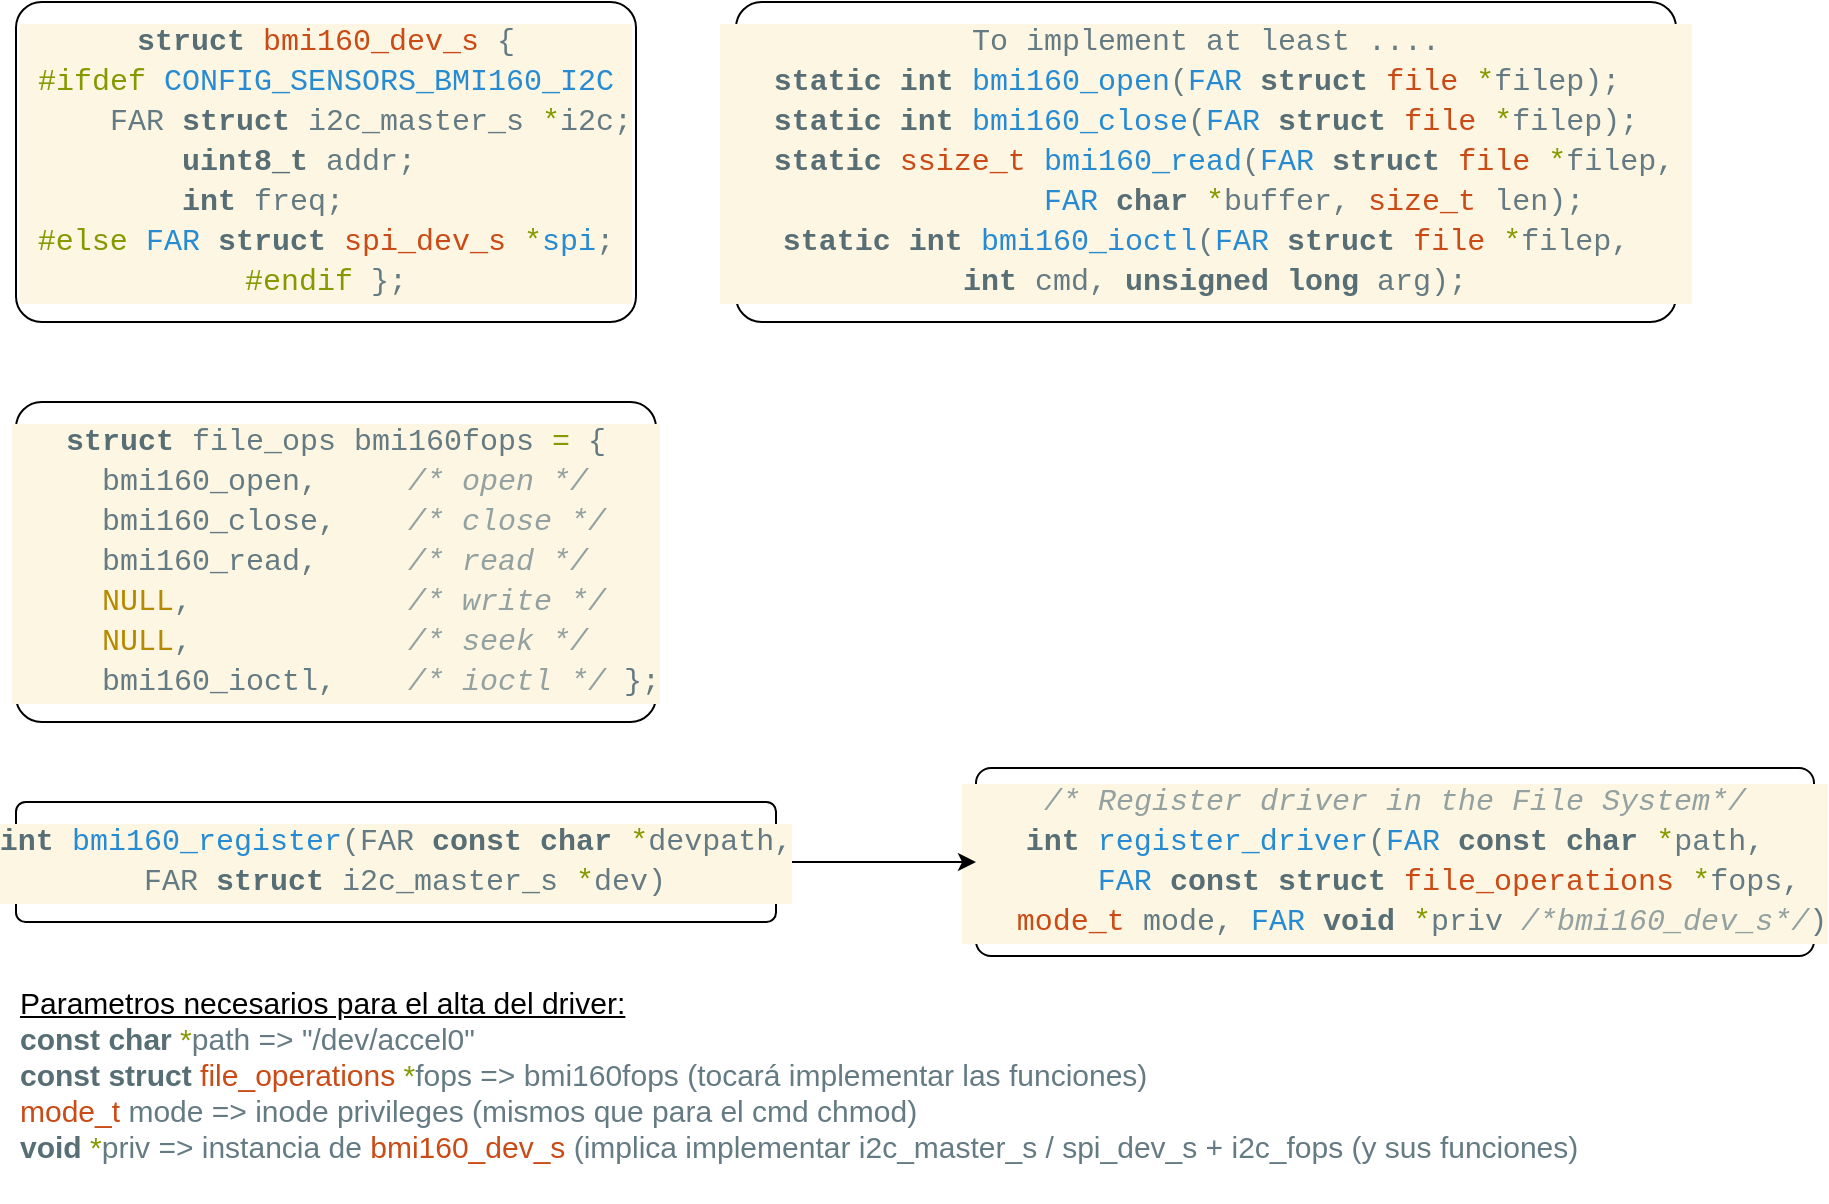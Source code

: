 <mxfile version="26.0.9" pages="4">
  <diagram id="C5RBs43oDa-KdzZeNtuy" name="BMI160">
    <mxGraphModel dx="2132" dy="1624" grid="0" gridSize="13" guides="1" tooltips="1" connect="1" arrows="1" fold="1" page="1" pageScale="1" pageWidth="827" pageHeight="1169" math="0" shadow="0">
      <root>
        <mxCell id="WIyWlLk6GJQsqaUBKTNV-0" />
        <mxCell id="WIyWlLk6GJQsqaUBKTNV-1" parent="WIyWlLk6GJQsqaUBKTNV-0" />
        <mxCell id="WIyWlLk6GJQsqaUBKTNV-3" value="&lt;div style=&quot;color: rgb(101, 123, 131); background-color: rgb(253, 246, 227); font-family: Consolas, &amp;quot;Courier New&amp;quot;, monospace; font-weight: normal; font-size: 15px; line-height: 20px; white-space: pre;&quot;&gt;&lt;div&gt;&lt;span style=&quot;color: rgb(147, 161, 161); font-style: italic;&quot;&gt;/* Register driver in the File System*/&lt;/span&gt;&lt;/div&gt;&lt;div&gt;&lt;span style=&quot;color: rgb(88, 110, 117); font-weight: bold;&quot;&gt;int&lt;/span&gt;&lt;span style=&quot;color: rgb(101, 123, 131);&quot;&gt; &lt;/span&gt;&lt;span style=&quot;color: rgb(38, 139, 210);&quot;&gt;register_driver&lt;/span&gt;&lt;span style=&quot;color: rgb(101, 123, 131);&quot;&gt;(&lt;/span&gt;&lt;span style=&quot;color: rgb(38, 139, 210);&quot;&gt;FAR&lt;/span&gt;&lt;span style=&quot;color: rgb(101, 123, 131);&quot;&gt; &lt;/span&gt;&lt;span style=&quot;color: rgb(88, 110, 117); font-weight: bold;&quot;&gt;const&lt;/span&gt;&lt;span style=&quot;color: rgb(101, 123, 131);&quot;&gt; &lt;/span&gt;&lt;span style=&quot;color: rgb(88, 110, 117); font-weight: bold;&quot;&gt;char&lt;/span&gt;&lt;span style=&quot;color: rgb(101, 123, 131);&quot;&gt; &lt;/span&gt;&lt;span style=&quot;color: rgb(133, 153, 0);&quot;&gt;*&lt;/span&gt;&lt;span style=&quot;color: rgb(101, 123, 131);&quot;&gt;path,&lt;/span&gt;&lt;/div&gt;&lt;div&gt;&lt;span style=&quot;color: rgb(101, 123, 131);&quot;&gt;&amp;nbsp; &amp;nbsp; &amp;nbsp; &lt;/span&gt;&lt;span style=&quot;color: rgb(38, 139, 210);&quot;&gt;FAR&lt;/span&gt;&lt;span style=&quot;color: rgb(101, 123, 131);&quot;&gt; &lt;/span&gt;&lt;span style=&quot;color: rgb(88, 110, 117); font-weight: bold;&quot;&gt;const&lt;/span&gt;&lt;span style=&quot;color: rgb(101, 123, 131);&quot;&gt; &lt;/span&gt;&lt;span style=&quot;color: rgb(88, 110, 117); font-weight: bold;&quot;&gt;struct&lt;/span&gt;&lt;span style=&quot;color: rgb(101, 123, 131);&quot;&gt; &lt;/span&gt;&lt;span style=&quot;color: rgb(203, 75, 22);&quot;&gt;file_operations&lt;/span&gt;&lt;span style=&quot;color: rgb(101, 123, 131);&quot;&gt; &lt;/span&gt;&lt;span style=&quot;color: rgb(133, 153, 0);&quot;&gt;*&lt;/span&gt;&lt;span style=&quot;color: rgb(101, 123, 131);&quot;&gt;fops,&lt;/span&gt;&lt;/div&gt;&lt;div&gt;&lt;span style=&quot;color: rgb(101, 123, 131);&quot;&gt;&amp;nbsp; &amp;nbsp;&lt;/span&gt;&lt;span style=&quot;color: rgb(203, 75, 22);&quot;&gt;mode_t&lt;/span&gt;&lt;span style=&quot;color: rgb(101, 123, 131);&quot;&gt; mode, &lt;/span&gt;&lt;span style=&quot;color: rgb(38, 139, 210);&quot;&gt;FAR&lt;/span&gt;&lt;span style=&quot;color: rgb(101, 123, 131);&quot;&gt; &lt;/span&gt;&lt;span style=&quot;color: rgb(88, 110, 117); font-weight: bold;&quot;&gt;void&lt;/span&gt;&lt;span style=&quot;color: rgb(101, 123, 131);&quot;&gt; &lt;/span&gt;&lt;span style=&quot;color: rgb(133, 153, 0);&quot;&gt;*&lt;/span&gt;&lt;span style=&quot;color: rgb(101, 123, 131);&quot;&gt;priv &lt;/span&gt;&lt;span style=&quot;color: rgb(147, 161, 161); font-style: italic;&quot;&gt;/*bmi160_dev_s*/&lt;/span&gt;&lt;span style=&quot;color: rgb(101, 123, 131);&quot;&gt;)&lt;/span&gt;&lt;/div&gt;&lt;/div&gt;" style="rounded=1;whiteSpace=wrap;html=1;fontSize=12;glass=0;strokeWidth=1;shadow=0;arcSize=8;" parent="WIyWlLk6GJQsqaUBKTNV-1" vertex="1">
          <mxGeometry x="-318" y="-760" width="419" height="94" as="geometry" />
        </mxCell>
        <mxCell id="WIyWlLk6GJQsqaUBKTNV-7" value="&lt;div style=&quot;color: rgb(101, 123, 131); background-color: rgb(253, 246, 227); font-family: Consolas, &amp;quot;Courier New&amp;quot;, monospace; font-weight: normal; font-size: 15px; line-height: 20px; white-space: pre;&quot;&gt;&lt;div&gt;&lt;span style=&quot;color: rgb(88, 110, 117); font-weight: bold;&quot;&gt;struct&lt;/span&gt;&lt;span style=&quot;color: rgb(101, 123, 131);&quot;&gt; file_ops bmi160fops &lt;/span&gt;&lt;span style=&quot;color: rgb(133, 153, 0);&quot;&gt;= &lt;/span&gt;&lt;span style=&quot;color: rgb(101, 123, 131);&quot;&gt;{&lt;/span&gt;&lt;/div&gt;&lt;div&gt;&lt;span style=&quot;color: rgb(101, 123, 131);&quot;&gt;&amp;nbsp;bmi160_open,&lt;/span&gt;&lt;span style=&quot;color: rgb(147, 161, 161); font-style: italic;&quot;&gt; &amp;nbsp; &amp;nbsp; /* open */&lt;/span&gt;&lt;/div&gt;&lt;div&gt;&lt;span style=&quot;color: rgb(101, 123, 131);&quot;&gt;&amp;nbsp; bmi160_close,&lt;/span&gt;&lt;span style=&quot;color: rgb(147, 161, 161); font-style: italic;&quot;&gt; &amp;nbsp; &amp;nbsp;/* close */&lt;/span&gt;&lt;/div&gt;&lt;div&gt;&lt;span style=&quot;color: rgb(101, 123, 131);&quot;&gt;&amp;nbsp;bmi160_read,&lt;/span&gt;&lt;span style=&quot;color: rgb(147, 161, 161); font-style: italic;&quot;&gt; &amp;nbsp; &amp;nbsp; /* read */&lt;/span&gt;&lt;/div&gt;&lt;div&gt;&lt;span style=&quot;color: rgb(101, 123, 131);&quot;&gt;&amp;nbsp; &lt;/span&gt;&lt;span style=&quot;color: rgb(181, 137, 0);&quot;&gt;NULL&lt;/span&gt;&lt;span style=&quot;color: rgb(101, 123, 131);&quot;&gt;,&lt;/span&gt;&lt;span style=&quot;color: rgb(147, 161, 161); font-style: italic;&quot;&gt; &amp;nbsp; &amp;nbsp; &amp;nbsp; &amp;nbsp; &amp;nbsp; &amp;nbsp;/* write */&lt;/span&gt;&lt;/div&gt;&lt;div&gt;&lt;span style=&quot;color: rgb(101, 123, 131);&quot;&gt;&amp;nbsp;&lt;/span&gt;&lt;span style=&quot;color: rgb(181, 137, 0);&quot;&gt;NULL&lt;/span&gt;&lt;span style=&quot;color: rgb(101, 123, 131);&quot;&gt;,&lt;/span&gt;&lt;span style=&quot;color: rgb(147, 161, 161); font-style: italic;&quot;&gt; &amp;nbsp; &amp;nbsp; &amp;nbsp; &amp;nbsp; &amp;nbsp; &amp;nbsp;/* seek */&lt;/span&gt;&lt;/div&gt;&lt;div&gt;&lt;span style=&quot;color: rgb(101, 123, 131);&quot;&gt;&amp;nbsp;    bmi160_ioctl,&lt;/span&gt;&lt;span style=&quot;color: rgb(147, 161, 161); font-style: italic;&quot;&gt; &amp;nbsp; &amp;nbsp;/* ioctl */ &lt;/span&gt;&lt;span style=&quot;color: rgb(101, 123, 131);&quot;&gt;};&lt;/span&gt;&lt;/div&gt;&lt;/div&gt;" style="rounded=1;whiteSpace=wrap;html=1;fontSize=12;glass=0;strokeWidth=1;shadow=0;arcSize=8;" parent="WIyWlLk6GJQsqaUBKTNV-1" vertex="1">
          <mxGeometry x="-798" y="-943" width="320" height="160" as="geometry" />
        </mxCell>
        <mxCell id="lok8ws-xfs92NpGrraoT-0" style="edgeStyle=orthogonalEdgeStyle;rounded=0;orthogonalLoop=1;jettySize=auto;html=1;exitX=1;exitY=0.5;exitDx=0;exitDy=0;entryX=0;entryY=0.5;entryDx=0;entryDy=0;" parent="WIyWlLk6GJQsqaUBKTNV-1" source="WIyWlLk6GJQsqaUBKTNV-11" target="WIyWlLk6GJQsqaUBKTNV-3" edge="1">
          <mxGeometry relative="1" as="geometry" />
        </mxCell>
        <mxCell id="WIyWlLk6GJQsqaUBKTNV-11" value="&lt;div style=&quot;color: rgb(101, 123, 131); background-color: rgb(253, 246, 227); font-family: Consolas, &amp;quot;Courier New&amp;quot;, monospace; font-weight: normal; font-size: 15px; line-height: 20px; white-space: pre;&quot;&gt;&lt;div&gt;&lt;span style=&quot;color: rgb(88, 110, 117); font-weight: bold;&quot;&gt;int&lt;/span&gt;&lt;span style=&quot;color: rgb(101, 123, 131);&quot;&gt; &lt;/span&gt;&lt;span style=&quot;color: rgb(38, 139, 210);&quot;&gt;bmi160_register&lt;/span&gt;&lt;span style=&quot;color: rgb(101, 123, 131);&quot;&gt;(FAR &lt;/span&gt;&lt;span style=&quot;color: rgb(88, 110, 117); font-weight: bold;&quot;&gt;const&lt;/span&gt;&lt;span style=&quot;color: rgb(101, 123, 131);&quot;&gt; &lt;/span&gt;&lt;span style=&quot;color: rgb(88, 110, 117); font-weight: bold;&quot;&gt;char&lt;/span&gt;&lt;span style=&quot;color: rgb(101, 123, 131);&quot;&gt; &lt;/span&gt;&lt;span style=&quot;color: rgb(133, 153, 0);&quot;&gt;*&lt;/span&gt;&lt;span style=&quot;color: rgb(101, 123, 131);&quot;&gt;devpath,&lt;/span&gt;&lt;/div&gt;&lt;div&gt;&lt;span style=&quot;color: rgb(101, 123, 131);&quot;&gt; FAR &lt;/span&gt;&lt;span style=&quot;color: rgb(88, 110, 117); font-weight: bold;&quot;&gt;struct&lt;/span&gt;&lt;span style=&quot;color: rgb(101, 123, 131);&quot;&gt; i2c_master_s &lt;/span&gt;&lt;span style=&quot;color: rgb(133, 153, 0);&quot;&gt;*&lt;/span&gt;&lt;span style=&quot;color: rgb(101, 123, 131);&quot;&gt;dev)&lt;/span&gt;&lt;/div&gt;&lt;/div&gt;" style="rounded=1;whiteSpace=wrap;html=1;fontSize=12;glass=0;strokeWidth=1;shadow=0;arcSize=8;" parent="WIyWlLk6GJQsqaUBKTNV-1" vertex="1">
          <mxGeometry x="-798" y="-743" width="380" height="60" as="geometry" />
        </mxCell>
        <mxCell id="RDKkUYRwnWEVyG1GKreG-8" value="&lt;div style=&quot;color: rgb(101, 123, 131); background-color: rgb(253, 246, 227); font-family: Consolas, &amp;quot;Courier New&amp;quot;, monospace; font-weight: normal; font-size: 15px; line-height: 20px; white-space: pre;&quot;&gt;&lt;div&gt;&lt;span style=&quot;color: rgb(88, 110, 117); font-weight: bold;&quot;&gt;struct&lt;/span&gt;&lt;span style=&quot;color: rgb(101, 123, 131);&quot;&gt; &lt;/span&gt;&lt;span style=&quot;color: rgb(203, 75, 22);&quot;&gt;bmi160_dev_s &lt;/span&gt;&lt;span style=&quot;color: rgb(101, 123, 131);&quot;&gt;{&lt;/span&gt;&lt;/div&gt;&lt;div&gt;&lt;span style=&quot;color: rgb(133, 153, 0);&quot;&gt;#ifdef&lt;/span&gt;&lt;span style=&quot;color: rgb(181, 137, 0);&quot;&gt; &lt;/span&gt;&lt;span style=&quot;color: rgb(38, 139, 210);&quot;&gt;CONFIG_SENSORS_BMI160_I2C&lt;/span&gt;&lt;/div&gt;&lt;div&gt;&lt;span style=&quot;color: rgb(101, 123, 131);&quot;&gt;&amp;nbsp;    FAR &lt;/span&gt;&lt;span style=&quot;color: rgb(88, 110, 117); font-weight: bold;&quot;&gt;struct&lt;/span&gt;&lt;span style=&quot;color: rgb(101, 123, 131);&quot;&gt; i2c_master_s &lt;/span&gt;&lt;span style=&quot;color: rgb(133, 153, 0);&quot;&gt;*&lt;/span&gt;&lt;span style=&quot;color: rgb(101, 123, 131);&quot;&gt;i2c;&lt;/span&gt;&lt;/div&gt;&lt;div&gt;&lt;span style=&quot;color: rgb(101, 123, 131);&quot;&gt;&amp;nbsp;     &lt;/span&gt;&lt;span style=&quot;color: rgb(88, 110, 117); font-weight: bold;&quot;&gt;uint8_t&lt;/span&gt;&lt;span style=&quot;color: rgb(101, 123, 131);&quot;&gt; addr;&lt;/span&gt;&lt;span style=&quot;color: rgb(147, 161, 161); font-style: italic;&quot;&gt; &amp;nbsp; &amp;nbsp; &amp;nbsp;  &amp;nbsp;&lt;/span&gt;&lt;/div&gt;&lt;div&gt;&lt;span style=&quot;color: rgb(88, 110, 117); font-weight: bold;&quot;&gt;int&lt;/span&gt;&lt;span style=&quot;color: rgb(101, 123, 131);&quot;&gt; freq;       &lt;/span&gt;&lt;/div&gt;&lt;div&gt;&lt;span style=&quot;color: rgb(133, 153, 0);&quot;&gt;#else&lt;/span&gt;&lt;span style=&quot;color: rgb(147, 161, 161); font-style: italic;&quot;&gt; &lt;/span&gt;&lt;span style=&quot;color: rgb(38, 139, 210);&quot;&gt;FAR&lt;/span&gt;&lt;span style=&quot;color: rgb(101, 123, 131);&quot;&gt; &lt;/span&gt;&lt;span style=&quot;color: rgb(88, 110, 117); font-weight: bold;&quot;&gt;struct&lt;/span&gt;&lt;span style=&quot;color: rgb(101, 123, 131);&quot;&gt; &lt;/span&gt;&lt;span style=&quot;color: rgb(203, 75, 22);&quot;&gt;spi_dev_s&lt;/span&gt;&lt;span style=&quot;color: rgb(101, 123, 131);&quot;&gt; &lt;/span&gt;&lt;span style=&quot;color: rgb(133, 153, 0);&quot;&gt;*&lt;/span&gt;&lt;span style=&quot;color: rgb(38, 139, 210);&quot;&gt;spi&lt;/span&gt;&lt;span style=&quot;color: rgb(101, 123, 131);&quot;&gt;;&lt;/span&gt;&lt;/div&gt;&lt;div&gt;&lt;span style=&quot;color: rgb(133, 153, 0);&quot;&gt;#endif &lt;/span&gt;&lt;span style=&quot;color: rgb(101, 123, 131);&quot;&gt;};&lt;/span&gt;&lt;/div&gt;&lt;/div&gt;" style="rounded=1;whiteSpace=wrap;html=1;arcSize=8;" parent="WIyWlLk6GJQsqaUBKTNV-1" vertex="1">
          <mxGeometry x="-798" y="-1143" width="310" height="160" as="geometry" />
        </mxCell>
        <mxCell id="RDKkUYRwnWEVyG1GKreG-10" value="&lt;div style=&quot;color: rgb(101, 123, 131); background-color: rgb(253, 246, 227); font-family: Consolas, &amp;quot;Courier New&amp;quot;, monospace; font-weight: normal; font-size: 15px; line-height: 20px; white-space: pre;&quot;&gt;&lt;div&gt;&lt;span style=&quot;color: rgb(101, 123, 131);&quot;&gt;To implement at least ....&lt;/span&gt;&lt;/div&gt;&lt;div&gt;&lt;span style=&quot;color: rgb(88, 110, 117); font-weight: bold;&quot;&gt;static&lt;/span&gt;&lt;span style=&quot;color: rgb(101, 123, 131);&quot;&gt; &lt;/span&gt;&lt;span style=&quot;color: rgb(88, 110, 117); font-weight: bold;&quot;&gt;int&lt;/span&gt;&lt;span style=&quot;color: rgb(101, 123, 131);&quot;&gt; &lt;/span&gt;&lt;span style=&quot;color: rgb(38, 139, 210);&quot;&gt;bmi160_open&lt;/span&gt;&lt;span style=&quot;color: rgb(101, 123, 131);&quot;&gt;(&lt;/span&gt;&lt;span style=&quot;color: rgb(38, 139, 210);&quot;&gt;FAR&lt;/span&gt;&lt;span style=&quot;color: rgb(101, 123, 131);&quot;&gt; &lt;/span&gt;&lt;span style=&quot;color: rgb(88, 110, 117); font-weight: bold;&quot;&gt;struct&lt;/span&gt;&lt;span style=&quot;color: rgb(101, 123, 131);&quot;&gt; &lt;/span&gt;&lt;span style=&quot;color: rgb(203, 75, 22);&quot;&gt;file&lt;/span&gt;&lt;span style=&quot;color: rgb(101, 123, 131);&quot;&gt; &lt;/span&gt;&lt;span style=&quot;color: rgb(133, 153, 0);&quot;&gt;*&lt;/span&gt;&lt;span style=&quot;color: rgb(101, 123, 131);&quot;&gt;filep); &lt;/span&gt;&lt;/div&gt;&lt;div&gt;&lt;div style=&quot;color: rgb(101, 123, 131); background-color: rgb(253, 246, 227); font-family: Consolas, &amp;quot;Courier New&amp;quot;, monospace; font-weight: normal; font-size: 15px; line-height: 20px; white-space: pre;&quot;&gt;&lt;div&gt;&lt;span style=&quot;color: #586e75;font-weight: bold;&quot;&gt;static&lt;/span&gt;&lt;span style=&quot;color: #657b83;&quot;&gt; &lt;/span&gt;&lt;span style=&quot;color: #586e75;font-weight: bold;&quot;&gt;int&lt;/span&gt;&lt;span style=&quot;color: #657b83;&quot;&gt; &lt;/span&gt;&lt;span style=&quot;color: #268bd2;&quot;&gt;bmi160_close&lt;/span&gt;&lt;span style=&quot;color: #657b83;&quot;&gt;(&lt;/span&gt;&lt;span style=&quot;color: #268bd2;&quot;&gt;FAR&lt;/span&gt;&lt;span style=&quot;color: #657b83;&quot;&gt; &lt;/span&gt;&lt;span style=&quot;color: #586e75;font-weight: bold;&quot;&gt;struct&lt;/span&gt;&lt;span style=&quot;color: #657b83;&quot;&gt; &lt;/span&gt;&lt;span style=&quot;color: #cb4b16;&quot;&gt;file&lt;/span&gt;&lt;span style=&quot;color: #657b83;&quot;&gt; &lt;/span&gt;&lt;span style=&quot;color: #859900;&quot;&gt;*&lt;/span&gt;&lt;span style=&quot;color: #657b83;&quot;&gt;filep);&lt;/span&gt;&lt;/div&gt;&lt;div&gt;&lt;div style=&quot;color: #657b83;background-color: #fdf6e3;font-family: Consolas, &#39;Courier New&#39;, monospace;font-weight: normal;font-size: 15px;line-height: 20px;white-space: pre;&quot;&gt;&lt;div&gt;&lt;div style=&quot;color: #657b83;background-color: #fdf6e3;font-family: Consolas, &#39;Courier New&#39;, monospace;font-weight: normal;font-size: 15px;line-height: 20px;white-space: pre;&quot;&gt;&lt;div&gt;&lt;span style=&quot;color: #586e75;font-weight: bold;&quot;&gt;   static&lt;/span&gt;&lt;span style=&quot;color: #657b83;&quot;&gt; &lt;/span&gt;&lt;span style=&quot;color: #cb4b16;&quot;&gt;ssize_t&lt;/span&gt;&lt;span style=&quot;color: #657b83;&quot;&gt; &lt;/span&gt;&lt;span style=&quot;color: #268bd2;&quot;&gt;bmi160_read&lt;/span&gt;&lt;span style=&quot;color: #657b83;&quot;&gt;(&lt;/span&gt;&lt;span style=&quot;color: #268bd2;&quot;&gt;FAR&lt;/span&gt;&lt;span style=&quot;color: #657b83;&quot;&gt; &lt;/span&gt;&lt;span style=&quot;color: #586e75;font-weight: bold;&quot;&gt;struct&lt;/span&gt;&lt;span style=&quot;color: #657b83;&quot;&gt; &lt;/span&gt;&lt;span style=&quot;color: #cb4b16;&quot;&gt;file&lt;/span&gt;&lt;span style=&quot;color: #657b83;&quot;&gt; &lt;/span&gt;&lt;span style=&quot;color: #859900;&quot;&gt;*&lt;/span&gt;&lt;span style=&quot;color: #657b83;&quot;&gt;filep, &lt;/span&gt;&lt;/div&gt;&lt;div&gt;&lt;span style=&quot;color: #268bd2;&quot;&gt;            FAR&lt;/span&gt;&lt;span style=&quot;color: #657b83;&quot;&gt; &lt;/span&gt;&lt;span style=&quot;color: #586e75;font-weight: bold;&quot;&gt;char&lt;/span&gt;&lt;span style=&quot;color: #657b83;&quot;&gt; &lt;/span&gt;&lt;span style=&quot;color: #859900;&quot;&gt;*&lt;/span&gt;&lt;span style=&quot;color: #657b83;&quot;&gt;buffer, &lt;/span&gt;&lt;span style=&quot;color: #cb4b16;&quot;&gt;size_t&lt;/span&gt;&lt;span style=&quot;color: #657b83;&quot;&gt; len);&lt;/span&gt;&lt;/div&gt;&lt;div&gt;&lt;div style=&quot;color: #657b83;background-color: #fdf6e3;font-family: Consolas, &#39;Courier New&#39;, monospace;font-weight: normal;font-size: 15px;line-height: 20px;white-space: pre;&quot;&gt;&lt;div&gt;&lt;span style=&quot;color: #586e75;font-weight: bold;&quot;&gt;static&lt;/span&gt;&lt;span style=&quot;color: #657b83;&quot;&gt; &lt;/span&gt;&lt;span style=&quot;color: #586e75;font-weight: bold;&quot;&gt;int&lt;/span&gt;&lt;span style=&quot;color: #657b83;&quot;&gt; &lt;/span&gt;&lt;span style=&quot;color: #268bd2;&quot;&gt;bmi160_ioctl&lt;/span&gt;&lt;span style=&quot;color: #657b83;&quot;&gt;(&lt;/span&gt;&lt;span style=&quot;color: #268bd2;&quot;&gt;FAR&lt;/span&gt;&lt;span style=&quot;color: #657b83;&quot;&gt; &lt;/span&gt;&lt;span style=&quot;color: #586e75;font-weight: bold;&quot;&gt;struct&lt;/span&gt;&lt;span style=&quot;color: #657b83;&quot;&gt; &lt;/span&gt;&lt;span style=&quot;color: #cb4b16;&quot;&gt;file&lt;/span&gt;&lt;span style=&quot;color: #657b83;&quot;&gt; &lt;/span&gt;&lt;span style=&quot;color: #859900;&quot;&gt;*&lt;/span&gt;&lt;span style=&quot;color: #657b83;&quot;&gt;filep,&lt;/span&gt;&lt;/div&gt;&lt;div&gt;&lt;span style=&quot;color: #657b83;&quot;&gt; &lt;/span&gt;&lt;span style=&quot;color: #586e75;font-weight: bold;&quot;&gt;int&lt;/span&gt;&lt;span style=&quot;color: #657b83;&quot;&gt; cmd, &lt;/span&gt;&lt;span style=&quot;color: #586e75;font-weight: bold;&quot;&gt;unsigned&lt;/span&gt;&lt;span style=&quot;color: #657b83;&quot;&gt; &lt;/span&gt;&lt;span style=&quot;color: #586e75;font-weight: bold;&quot;&gt;long&lt;/span&gt;&lt;span style=&quot;color: #657b83;&quot;&gt; arg);&lt;/span&gt;&lt;/div&gt;&lt;/div&gt;&lt;/div&gt;&lt;/div&gt;&lt;/div&gt;&lt;/div&gt;&lt;/div&gt;&lt;/div&gt;&lt;/div&gt;&lt;/div&gt;" style="rounded=1;whiteSpace=wrap;html=1;fontSize=12;glass=0;strokeWidth=1;shadow=0;arcSize=8;" parent="WIyWlLk6GJQsqaUBKTNV-1" vertex="1">
          <mxGeometry x="-438" y="-1143" width="470" height="160" as="geometry" />
        </mxCell>
        <mxCell id="lok8ws-xfs92NpGrraoT-1" value="&lt;div align=&quot;left&quot;&gt;&lt;u&gt;Parametros necesarios para el alta del driver:&lt;/u&gt;&lt;br&gt;&lt;span style=&quot;color: rgb(88, 110, 117); font-weight: bold;&quot;&gt;const&lt;/span&gt;&lt;span style=&quot;color: rgb(101, 123, 131);&quot;&gt; &lt;/span&gt;&lt;span style=&quot;color: rgb(88, 110, 117); font-weight: bold;&quot;&gt;char&lt;/span&gt;&lt;span style=&quot;color: rgb(101, 123, 131);&quot;&gt; &lt;/span&gt;&lt;span style=&quot;color: rgb(133, 153, 0);&quot;&gt;*&lt;/span&gt;&lt;span style=&quot;color: rgb(101, 123, 131);&quot;&gt;path =&amp;gt; &quot;/dev/accel0&quot;&lt;br&gt;&lt;/span&gt;&lt;div&gt;&lt;span style=&quot;color: rgb(88, 110, 117); font-weight: bold;&quot;&gt;const&lt;/span&gt;&lt;span style=&quot;color: rgb(101, 123, 131);&quot;&gt; &lt;/span&gt;&lt;span style=&quot;color: rgb(88, 110, 117); font-weight: bold;&quot;&gt;struct&lt;/span&gt;&lt;span style=&quot;color: rgb(101, 123, 131);&quot;&gt; &lt;/span&gt;&lt;span style=&quot;color: rgb(203, 75, 22);&quot;&gt;file_operations&lt;/span&gt;&lt;span style=&quot;color: rgb(101, 123, 131);&quot;&gt; &lt;/span&gt;&lt;span style=&quot;color: rgb(133, 153, 0);&quot;&gt;*&lt;/span&gt;&lt;span style=&quot;color: rgb(101, 123, 131);&quot;&gt;fops =&amp;gt; &lt;/span&gt;&lt;span style=&quot;color: rgb(101, 123, 131);&quot;&gt;bmi160fops (tocará implementar las funciones) &lt;/span&gt;&lt;span style=&quot;color: rgb(133, 153, 0);&quot;&gt;&lt;br&gt;&lt;/span&gt;&lt;/div&gt;&lt;span style=&quot;color: rgb(203, 75, 22);&quot;&gt;mode_t&lt;/span&gt;&lt;span style=&quot;color: rgb(101, 123, 131);&quot;&gt; mode =&amp;gt; inode privileges (mismos que para el cmd chmod)&lt;br&gt;&lt;/span&gt;&lt;/div&gt;&lt;div align=&quot;left&quot;&gt;&lt;span style=&quot;color: rgb(88, 110, 117); font-weight: bold;&quot;&gt;void&lt;/span&gt;&lt;span style=&quot;color: rgb(101, 123, 131);&quot;&gt; &lt;/span&gt;&lt;span style=&quot;color: rgb(133, 153, 0);&quot;&gt;*&lt;/span&gt;&lt;span style=&quot;color: rgb(101, 123, 131);&quot;&gt;priv =&amp;gt; instancia de &lt;/span&gt;&lt;span style=&quot;color: rgb(101, 123, 131);&quot;&gt;&lt;/span&gt;&lt;span style=&quot;color: rgb(203, 75, 22);&quot;&gt;bmi160_dev_s &lt;/span&gt;&lt;span style=&quot;color: rgb(101, 123, 131);&quot;&gt;(implica implementar &lt;/span&gt;&lt;span style=&quot;color: rgb(101, 123, 131);&quot;&gt;i2c_master_s / spi_dev_s + i2c_fops (y sus funciones) &lt;/span&gt;&lt;span style=&quot;color: rgb(101, 123, 131);&quot;&gt;&lt;/span&gt;&lt;/div&gt;&lt;div align=&quot;left&quot;&gt;&lt;br&gt;&lt;/div&gt;" style="text;html=1;align=left;verticalAlign=middle;whiteSpace=wrap;rounded=0;fontSize=15;" parent="WIyWlLk6GJQsqaUBKTNV-1" vertex="1">
          <mxGeometry x="-798" y="-653" width="881" height="110" as="geometry" />
        </mxCell>
      </root>
    </mxGraphModel>
  </diagram>
  <diagram id="ceq7ut0R8-0ltyFcsIzv" name="I2Cdriver">
    <mxGraphModel dx="1297" dy="455" grid="0" gridSize="10" guides="1" tooltips="1" connect="1" arrows="1" fold="1" page="1" pageScale="1" pageWidth="827" pageHeight="1169" math="0" shadow="0">
      <root>
        <mxCell id="0" />
        <mxCell id="1" parent="0" />
        <mxCell id="7BrDZMqGRWcAWwIqzSZP-1" value="&lt;div style=&quot;color: rgb(101, 123, 131); background-color: rgb(253, 246, 227); font-family: Consolas, &amp;quot;Courier New&amp;quot;, monospace; font-weight: normal; font-size: 15px; line-height: 20px; white-space: pre;&quot;&gt;&lt;div&gt;&lt;span style=&quot;color: rgb(88, 110, 117); font-weight: bold;&quot;&gt;struct&lt;/span&gt;&lt;span style=&quot;color: rgb(101, 123, 131);&quot;&gt; &lt;/span&gt;&lt;span style=&quot;color: light-dark(rgb(255, 0, 0), rgb(119, 138, 145));&quot;&gt;&lt;span style=&quot;color: rgb(234, 107, 102);&quot;&gt;&lt;span style=&quot;color: rgb(234, 107, 102);&quot;&gt;&lt;span style=&quot;color: rgb(101, 123, 131);&quot;&gt;i2c_driver_s { &lt;/span&gt;&lt;/span&gt;&lt;/span&gt;&lt;/span&gt;&lt;/div&gt;&lt;div&gt;&lt;span style=&quot;color: rgb(101, 123, 131);&quot;&gt; FAR &lt;/span&gt;&lt;span style=&quot;color: rgb(88, 110, 117); font-weight: bold;&quot;&gt;struct&lt;/span&gt;&lt;span style=&quot;color: rgb(101, 123, 131);&quot;&gt; i2c_master_s &lt;/span&gt;&lt;span style=&quot;color: rgb(133, 153, 0);&quot;&gt;*&lt;/span&gt;&lt;span style=&quot;color: rgb(101, 123, 131);&quot;&gt;i2c;&lt;/span&gt;&lt;span style=&quot;color: rgb(147, 161, 161); font-style: italic;&quot;&gt; &lt;/span&gt;&lt;/div&gt;&lt;div&gt;&lt;span style=&quot;color: rgb(133, 153, 0);&quot;&gt;#ifndef&lt;/span&gt;&lt;span style=&quot;color: rgb(181, 137, 0);&quot;&gt; &lt;/span&gt;&lt;span style=&quot;color: rgb(38, 139, 210);&quot;&gt;CONFIG_DISABLE_PSEUDOFS_OPERAT   &lt;/span&gt;&lt;/div&gt;&lt;div&gt;&lt;span style=&quot;color: rgb(133, 153, 0);&quot;&gt;mutex_t&lt;/span&gt;&lt;span style=&quot;color: rgb(101, 123, 131);&quot;&gt; lock;&lt;/span&gt;&lt;span style=&quot;color: rgb(147, 161, 161); font-style: italic;&quot;&gt;&amp;nbsp;//Mutual exclusion      &lt;/span&gt;&lt;/div&gt;&lt;div&gt;&lt;span style=&quot;color: rgb(88, 110, 117); font-weight: bold;&quot;&gt;int16_t&lt;/span&gt;&lt;span style=&quot;color: rgb(101, 123, 131);&quot;&gt; crefs;&lt;/span&gt;&lt;span style=&quot;color: rgb(147, 161, 161); font-style: italic;&quot;&gt; //# of open references &lt;/span&gt;&lt;/div&gt;&lt;div&gt;&lt;span style=&quot;color: rgb(88, 110, 117); font-weight: bold;&quot;&gt;  bool&lt;/span&gt;&lt;span style=&quot;color: rgb(101, 123, 131);&quot;&gt; unlinked;&lt;/span&gt;&lt;span style=&quot;color: rgb(147, 161, 161); font-style: italic;&quot;&gt; //True: driver=unlinked  &lt;/span&gt;&lt;/div&gt;&lt;div&gt;&lt;span style=&quot;color: rgb(133, 153, 0);&quot;&gt;#endif &lt;/span&gt;&lt;span style=&quot;color: rgb(101, 123, 131);&quot;&gt;};&lt;/span&gt;&lt;/div&gt;&lt;/div&gt;" style="rounded=1;whiteSpace=wrap;html=1;arcSize=8;" parent="1" vertex="1">
          <mxGeometry x="55" y="130" width="365" height="160" as="geometry" />
        </mxCell>
        <mxCell id="7BrDZMqGRWcAWwIqzSZP-3" value="&lt;div style=&quot;color: rgb(101, 123, 131); background-color: rgb(253, 246, 227); font-family: Consolas, &amp;quot;Courier New&amp;quot;, monospace; font-weight: normal; font-size: 15px; line-height: 20px; white-space: pre;&quot;&gt;&lt;div&gt;&lt;span style=&quot;color: rgb(147, 161, 161); font-style: italic;&quot;&gt;/* NO es una struct definition, es una&lt;/span&gt;&lt;/div&gt;&lt;div&gt;&lt;span style=&quot;color: rgb(147, 161, 161); font-style: italic;&quot;&gt;instancia de file_operations */&lt;/span&gt;&lt;span style=&quot;color: rgb(88, 110, 117); font-weight: bold;&quot;&gt;&lt;br&gt;&lt;/span&gt;&lt;/div&gt;&lt;div&gt;&lt;span style=&quot;color: rgb(88, 110, 117); font-weight: bold;&quot;&gt;   struct&lt;/span&gt;&lt;span style=&quot;color: rgb(101, 123, 131);&quot;&gt; &lt;/span&gt;&lt;span style=&quot;color: rgb(234, 107, 102);&quot;&gt;&lt;span style=&quot;color: rgb(234, 107, 102);&quot;&gt;&lt;span style=&quot;color: rgb(101, 123, 131);&quot;&gt;file_operations&lt;/span&gt;&lt;/span&gt;&lt;span style=&quot;color: rgb(101, 123, 131);&quot;&gt; &lt;/span&gt;&lt;/span&gt;&lt;span style=&quot;color: rgb(101, 123, 131);&quot;&gt;g_i2cdrvr_fops &lt;/span&gt;&lt;span style=&quot;color: rgb(133, 153, 0);&quot;&gt;= &lt;/span&gt;&lt;span style=&quot;color: rgb(101, 123, 131);&quot;&gt;{     &lt;/span&gt;&lt;/div&gt;&lt;div&gt;&lt;span style=&quot;color: rgb(133, 153, 0);&quot;&gt;#ifndef&lt;/span&gt;&lt;span style=&quot;color: rgb(181, 137, 0);&quot;&gt; &lt;/span&gt;&lt;span style=&quot;color: rgb(38, 139, 210);&quot;&gt;CONFIG_DISABLE_PSEUDOFS_OPERATIONS&lt;/span&gt;&lt;/div&gt;&lt;div&gt;&lt;span style=&quot;color: rgb(101, 123, 131);&quot;&gt;&amp;nbsp;i2cdrvr_open,&lt;/span&gt;&lt;span style=&quot;color: rgb(147, 161, 161); font-style: italic;&quot;&gt; &amp;nbsp; &amp;nbsp;/* open */&lt;/span&gt;&lt;/div&gt;&lt;div&gt;&lt;span style=&quot;color: rgb(101, 123, 131);&quot;&gt;&amp;nbsp; i2cdrvr_close,&lt;/span&gt;&lt;span style=&quot;color: rgb(147, 161, 161); font-style: italic;&quot;&gt; &amp;nbsp; /* close */&lt;/span&gt;&lt;/div&gt;&lt;div&gt;&lt;span style=&quot;color: rgb(133, 153, 0);&quot;&gt;#else&lt;/span&gt;&lt;/div&gt;&lt;div&gt;&lt;span style=&quot;color: rgb(101, 123, 131);&quot;&gt;&amp;nbsp;&lt;/span&gt;&lt;span style=&quot;color: rgb(181, 137, 0);&quot;&gt;NULL&lt;/span&gt;&lt;span style=&quot;color: rgb(101, 123, 131);&quot;&gt;,&lt;/span&gt;&lt;span style=&quot;color: rgb(147, 161, 161); font-style: italic;&quot;&gt; &amp;nbsp; &amp;nbsp; &amp;nbsp; &amp;nbsp; &amp;nbsp; &amp;nbsp;/* open */&lt;/span&gt;&lt;/div&gt;&lt;div&gt;&lt;span style=&quot;color: rgb(101, 123, 131);&quot;&gt;&amp;nbsp; &lt;/span&gt;&lt;span style=&quot;color: rgb(181, 137, 0);&quot;&gt;NULL&lt;/span&gt;&lt;span style=&quot;color: rgb(101, 123, 131);&quot;&gt;,&lt;/span&gt;&lt;span style=&quot;color: rgb(147, 161, 161); font-style: italic;&quot;&gt; &amp;nbsp; &amp;nbsp; &amp;nbsp; &amp;nbsp; &amp;nbsp; &amp;nbsp;/* close */&lt;/span&gt;&lt;/div&gt;&lt;div&gt;&lt;span style=&quot;color: rgb(133, 153, 0);&quot;&gt;#endif&lt;/span&gt;&lt;/div&gt;&lt;div&gt;&lt;span style=&quot;color: rgb(101, 123, 131);&quot;&gt;&amp;nbsp;i2cdrvr_read,&lt;/span&gt;&lt;span style=&quot;color: rgb(147, 161, 161); font-style: italic;&quot;&gt; &amp;nbsp; &amp;nbsp;/* read */&lt;/span&gt;&lt;/div&gt;&lt;div&gt;&lt;span style=&quot;color: rgb(101, 123, 131);&quot;&gt;&amp;nbsp; i2cdrvr_write,&lt;/span&gt;&lt;span style=&quot;color: rgb(147, 161, 161); font-style: italic;&quot;&gt; &amp;nbsp; /* write */&lt;/span&gt;&lt;/div&gt;&lt;div&gt;&lt;span style=&quot;color: rgb(101, 123, 131);&quot;&gt;&amp;nbsp; &lt;/span&gt;&lt;span style=&quot;color: rgb(181, 137, 0);&quot;&gt;NULL&lt;/span&gt;&lt;span style=&quot;color: rgb(101, 123, 131);&quot;&gt;,&lt;/span&gt;&lt;span style=&quot;color: rgb(147, 161, 161); font-style: italic;&quot;&gt; &amp;nbsp; &amp;nbsp; &amp;nbsp; &amp;nbsp; &amp;nbsp; &amp;nbsp;/* seek */&lt;/span&gt;&lt;/div&gt;&lt;div&gt;&lt;span style=&quot;color: rgb(101, 123, 131);&quot;&gt;&amp;nbsp; i2cdrvr_ioctl,&lt;/span&gt;&lt;span style=&quot;color: rgb(147, 161, 161); font-style: italic;&quot;&gt; &amp;nbsp; /* ioctl */&lt;/span&gt;&lt;/div&gt;&lt;div&gt;&lt;span style=&quot;color: rgb(101, 123, 131);&quot;&gt;&amp;nbsp; &lt;/span&gt;&lt;span style=&quot;color: rgb(181, 137, 0);&quot;&gt;NULL&lt;/span&gt;&lt;span style=&quot;color: rgb(101, 123, 131);&quot;&gt;,&lt;/span&gt;&lt;span style=&quot;color: rgb(147, 161, 161); font-style: italic;&quot;&gt; &amp;nbsp; &amp;nbsp; &amp;nbsp; &amp;nbsp; &amp;nbsp; &amp;nbsp;/* mmap */&lt;/span&gt;&lt;/div&gt;&lt;div&gt;&lt;span style=&quot;color: rgb(101, 123, 131);&quot;&gt;&amp;nbsp; &lt;/span&gt;&lt;span style=&quot;color: rgb(181, 137, 0);&quot;&gt;    NULL&lt;/span&gt;&lt;span style=&quot;color: rgb(101, 123, 131);&quot;&gt;,&lt;/span&gt;&lt;span style=&quot;color: rgb(147, 161, 161); font-style: italic;&quot;&gt; &amp;nbsp; &amp;nbsp; &amp;nbsp; &amp;nbsp; &amp;nbsp; &amp;nbsp;/* truncate */&lt;/span&gt;&lt;/div&gt;&lt;div&gt;&lt;span style=&quot;color: rgb(101, 123, 131);&quot;&gt;&amp;nbsp; &lt;/span&gt;&lt;span style=&quot;color: rgb(181, 137, 0);&quot;&gt;NULL&lt;/span&gt;&lt;span style=&quot;color: rgb(147, 161, 161); font-style: italic;&quot;&gt; &amp;nbsp; &amp;nbsp; &amp;nbsp; &amp;nbsp; &amp;nbsp; &amp;nbsp; /* poll */&lt;/span&gt;&lt;/div&gt;&lt;div&gt;&lt;span style=&quot;color: rgb(133, 153, 0);&quot;&gt;#endif &lt;/span&gt;&lt;span style=&quot;color: rgb(101, 123, 131);&quot;&gt;};&lt;/span&gt;&lt;/div&gt;&lt;/div&gt;" style="rounded=1;whiteSpace=wrap;html=1;arcSize=8;" parent="1" vertex="1">
          <mxGeometry x="552" y="130" width="435" height="381" as="geometry" />
        </mxCell>
        <mxCell id="7BrDZMqGRWcAWwIqzSZP-4" value="&lt;div style=&quot;color: #657b83;background-color: #fdf6e3;font-family: Consolas, &#39;Courier New&#39;, monospace;font-weight: normal;font-size: 15px;line-height: 20px;white-space: pre;&quot;&gt;&lt;div&gt;&lt;span style=&quot;color: #859900;&quot;&gt;#ifndef&lt;/span&gt;&lt;span style=&quot;color: #b58900;&quot;&gt; &lt;/span&gt;&lt;span style=&quot;color: #268bd2;&quot;&gt;CONFIG_DISABLE_PSEUDOFS_OPERATIONS&lt;/span&gt;&lt;/div&gt;&lt;div&gt;&lt;span style=&quot;color: #586e75;font-weight: bold;&quot;&gt;static&lt;/span&gt;&lt;span style=&quot;color: #657b83;&quot;&gt; &lt;/span&gt;&lt;span style=&quot;color: #586e75;font-weight: bold;&quot;&gt;int&lt;/span&gt;&lt;span style=&quot;color: #657b83;&quot;&gt; &lt;/span&gt;&lt;span style=&quot;color: #268bd2;&quot;&gt;i2cdrvr_open&lt;/span&gt;&lt;span style=&quot;color: #657b83;&quot;&gt;(FAR &lt;/span&gt;&lt;span style=&quot;color: #586e75;font-weight: bold;&quot;&gt;struct&lt;/span&gt;&lt;span style=&quot;color: #657b83;&quot;&gt; file &lt;/span&gt;&lt;span style=&quot;color: #859900;&quot;&gt;*&lt;/span&gt;&lt;span style=&quot;color: #657b83;&quot;&gt;filep);    &lt;/span&gt;&lt;/div&gt;&lt;div&gt;&lt;span style=&quot;color: #586e75;font-weight: bold;&quot;&gt;static&lt;/span&gt;&lt;span style=&quot;color: #657b83;&quot;&gt; &lt;/span&gt;&lt;span style=&quot;color: #586e75;font-weight: bold;&quot;&gt;int&lt;/span&gt;&lt;span style=&quot;color: #657b83;&quot;&gt; &lt;/span&gt;&lt;span style=&quot;color: #268bd2;&quot;&gt;i2cdrvr_close&lt;/span&gt;&lt;span style=&quot;color: #657b83;&quot;&gt;(FAR &lt;/span&gt;&lt;span style=&quot;color: #586e75;font-weight: bold;&quot;&gt;struct&lt;/span&gt;&lt;span style=&quot;color: #657b83;&quot;&gt; file &lt;/span&gt;&lt;span style=&quot;color: #859900;&quot;&gt;*&lt;/span&gt;&lt;span style=&quot;color: #657b83;&quot;&gt;filep);   &lt;/span&gt;&lt;/div&gt;&lt;div&gt;&lt;span style=&quot;color: #859900;&quot;&gt;#endif&lt;/span&gt;&lt;/div&gt;&lt;div&gt;&lt;span style=&quot;color: #586e75;font-weight: bold;&quot;&gt;static&lt;/span&gt;&lt;span style=&quot;color: #657b83;&quot;&gt; &lt;/span&gt;&lt;span style=&quot;color: #586e75;font-weight: bold;&quot;&gt;ssize_t&lt;/span&gt;&lt;span style=&quot;color: #657b83;&quot;&gt; &lt;/span&gt;&lt;span style=&quot;color: #268bd2;&quot;&gt;i2cdrvr_read&lt;/span&gt;&lt;span style=&quot;color: #657b83;&quot;&gt;(FAR &lt;/span&gt;&lt;span style=&quot;color: #586e75;font-weight: bold;&quot;&gt;struct&lt;/span&gt;&lt;span style=&quot;color: #657b83;&quot;&gt; file &lt;/span&gt;&lt;span style=&quot;color: #859900;&quot;&gt;*&lt;/span&gt;&lt;span style=&quot;color: #657b83;&quot;&gt;filep, &lt;/span&gt;&lt;/div&gt;&lt;div&gt;&lt;span style=&quot;color: #657b83;&quot;&gt;FAR &lt;/span&gt;&lt;span style=&quot;color: #586e75;font-weight: bold;&quot;&gt;char&lt;/span&gt;&lt;span style=&quot;color: #657b83;&quot;&gt; &lt;/span&gt;&lt;span style=&quot;color: #859900;&quot;&gt;*&lt;/span&gt;&lt;span style=&quot;color: #657b83;&quot;&gt;buffer, &lt;/span&gt;&lt;span style=&quot;color: #586e75;font-weight: bold;&quot;&gt;size_t&lt;/span&gt;&lt;span style=&quot;color: #657b83;&quot;&gt; buflen);     &lt;/span&gt;&lt;/div&gt;&lt;div&gt;&lt;span style=&quot;color: #586e75;font-weight: bold;&quot;&gt; static&lt;/span&gt;&lt;span style=&quot;color: #657b83;&quot;&gt; &lt;/span&gt;&lt;span style=&quot;color: #586e75;font-weight: bold;&quot;&gt;ssize_t&lt;/span&gt;&lt;span style=&quot;color: #657b83;&quot;&gt; &lt;/span&gt;&lt;span style=&quot;color: #268bd2;&quot;&gt;i2cdrvr_write&lt;/span&gt;&lt;span style=&quot;color: #657b83;&quot;&gt;(FAR &lt;/span&gt;&lt;span style=&quot;color: #586e75;font-weight: bold;&quot;&gt;struct&lt;/span&gt;&lt;span style=&quot;color: #657b83;&quot;&gt; file &lt;/span&gt;&lt;span style=&quot;color: #859900;&quot;&gt;*&lt;/span&gt;&lt;span style=&quot;color: #657b83;&quot;&gt;filep, &lt;/span&gt;&lt;/div&gt;&lt;div&gt;&lt;span style=&quot;color: #657b83;&quot;&gt; FAR &lt;/span&gt;&lt;span style=&quot;color: #586e75;font-weight: bold;&quot;&gt;const&lt;/span&gt;&lt;span style=&quot;color: #657b83;&quot;&gt; &lt;/span&gt;&lt;span style=&quot;color: #586e75;font-weight: bold;&quot;&gt;char&lt;/span&gt;&lt;span style=&quot;color: #657b83;&quot;&gt; &lt;/span&gt;&lt;span style=&quot;color: #859900;&quot;&gt;*&lt;/span&gt;&lt;span style=&quot;color: #657b83;&quot;&gt;buffer, &lt;/span&gt;&lt;span style=&quot;color: #586e75;font-weight: bold;&quot;&gt;size_t&lt;/span&gt;&lt;span style=&quot;color: #657b83;&quot;&gt; buflen);&lt;/span&gt;&lt;/div&gt;&lt;div&gt;&lt;span style=&quot;color: #586e75;font-weight: bold;&quot;&gt;static&lt;/span&gt;&lt;span style=&quot;color: #657b83;&quot;&gt; &lt;/span&gt;&lt;span style=&quot;color: #586e75;font-weight: bold;&quot;&gt;int&lt;/span&gt;&lt;span style=&quot;color: #657b83;&quot;&gt; &lt;/span&gt;&lt;span style=&quot;color: #268bd2;&quot;&gt;i2cdrvr_ioctl&lt;/span&gt;&lt;span style=&quot;color: #657b83;&quot;&gt;(FAR &lt;/span&gt;&lt;span style=&quot;color: #586e75;font-weight: bold;&quot;&gt;struct&lt;/span&gt;&lt;span style=&quot;color: #657b83;&quot;&gt; file &lt;/span&gt;&lt;span style=&quot;color: #859900;&quot;&gt;*&lt;/span&gt;&lt;span style=&quot;color: #657b83;&quot;&gt;filep,    &lt;/span&gt;&lt;/div&gt;&lt;div&gt;&lt;span style=&quot;color: #657b83;&quot;&gt; &lt;/span&gt;&lt;span style=&quot;color: #586e75;font-weight: bold;&quot;&gt;int&lt;/span&gt;&lt;span style=&quot;color: #657b83;&quot;&gt; cmd, &lt;/span&gt;&lt;span style=&quot;color: #586e75;font-weight: bold;&quot;&gt;unsigned&lt;/span&gt;&lt;span style=&quot;color: #657b83;&quot;&gt; &lt;/span&gt;&lt;span style=&quot;color: #586e75;font-weight: bold;&quot;&gt;long&lt;/span&gt;&lt;span style=&quot;color: #657b83;&quot;&gt; arg);           &lt;/span&gt;&lt;/div&gt;&lt;/div&gt;" style="rounded=1;whiteSpace=wrap;html=1;arcSize=8;" parent="1" vertex="1">
          <mxGeometry x="55" y="302" width="470" height="220" as="geometry" />
        </mxCell>
        <mxCell id="hJbFsVmf1wALlW13_6vB-1" value="&lt;div style=&quot;color: rgb(101, 123, 131); background-color: rgb(253, 246, 227); font-family: Consolas, &amp;quot;Courier New&amp;quot;, monospace; font-weight: normal; font-size: 15px; line-height: 20px; white-space: pre;&quot;&gt;&lt;div&gt;&lt;span style=&quot;color: rgb(147, 161, 161); font-style: italic;&quot;&gt;/* Llama a la clase principal register_driver() */&lt;/span&gt;&lt;/div&gt;&lt;div&gt;&lt;span style=&quot;color: rgb(88, 110, 117); font-weight: bold;&quot;&gt;int&lt;/span&gt;&lt;span style=&quot;color: rgb(147, 161, 161); font-style: italic;&quot;&gt;&lt;/span&gt;&lt;span style=&quot;color: rgb(101, 123, 131);&quot;&gt; &lt;/span&gt;&lt;span style=&quot;color: rgb(38, 139, 210);&quot;&gt;i2c_register&lt;/span&gt;&lt;span style=&quot;color: rgb(101, 123, 131);&quot;&gt;(&lt;/span&gt;&lt;span style=&quot;color: rgb(38, 139, 210);&quot;&gt;FAR&lt;/span&gt;&lt;span style=&quot;color: rgb(101, 123, 131);&quot;&gt; &lt;/span&gt;&lt;span style=&quot;color: rgb(88, 110, 117); font-weight: bold;&quot;&gt;struct&lt;/span&gt;&lt;span style=&quot;color: rgb(101, 123, 131);&quot;&gt; &lt;/span&gt;&lt;span style=&quot;color: rgb(203, 75, 22);&quot;&gt;i2c_master_s&lt;/span&gt;&lt;span style=&quot;color: rgb(101, 123, 131);&quot;&gt; &lt;/span&gt;&lt;span style=&quot;color: rgb(133, 153, 0);&quot;&gt;*&lt;/span&gt;&lt;span style=&quot;color: rgb(101, 123, 131);&quot;&gt;i2c, &lt;/span&gt;&lt;span style=&quot;color: rgb(88, 110, 117); font-weight: bold;&quot;&gt;int&lt;/span&gt;&lt;span style=&quot;color: rgb(101, 123, 131);&quot;&gt; bus)&lt;/span&gt;&lt;/div&gt;&lt;/div&gt;" style="rounded=1;whiteSpace=wrap;html=1;arcSize=8;" parent="1" vertex="1">
          <mxGeometry x="55" y="537" width="480" height="55" as="geometry" />
        </mxCell>
        <mxCell id="3couZNtDVkukVZQ3QHiL-1" value="&lt;div&gt;&lt;b&gt;I2C_driver&lt;/b&gt;: Es la clase abstracta de I2C, de la que heredan la clase I2Cmaster y I2Cslave. Añade counter of references y locks.&lt;/div&gt;&lt;div&gt;&amp;gt;&amp;gt; Las funciones i2cdrvr_read y i2cdrvr_write tienen una definción muy simple, ya que I2C es más un protocolo/bus y tocará implementar las funciones de file_operations en el device (sensor, ...) que conectamos mediante I2C. En cambio i2cdrvr_open/close si tienen una función definida.&lt;/div&gt;&lt;div&gt;&amp;gt;&amp;gt; g_i2cdrvr_fops no es una struct de punteros a funciones, como para i2c_master o xxx_device. Además se crea una instancia global.&lt;br&gt;&lt;/div&gt;" style="text;html=1;align=left;verticalAlign=middle;whiteSpace=wrap;rounded=0;fontSize=15;" parent="1" vertex="1">
          <mxGeometry x="30" y="30" width="1013" height="88" as="geometry" />
        </mxCell>
      </root>
    </mxGraphModel>
  </diagram>
  <diagram id="BzAR8ItBl61TNbMuLKc-" name="I2Cmaster">
    <mxGraphModel dx="5445" dy="3971" grid="0" gridSize="10" guides="1" tooltips="1" connect="1" arrows="1" fold="1" page="1" pageScale="1" pageWidth="827" pageHeight="1169" math="0" shadow="0">
      <root>
        <mxCell id="0" />
        <mxCell id="1" parent="0" />
        <mxCell id="v0qmTJnK84-sELWR6PWf-1" value="&lt;div style=&quot;color: rgb(101, 123, 131); background-color: rgb(253, 246, 227); font-family: Consolas, &amp;quot;Courier New&amp;quot;, monospace; font-weight: normal; font-size: 15px; line-height: 20px; white-space: pre;&quot;&gt;&lt;div&gt;&lt;div style=&quot;color: rgb(101, 123, 131); background-color: rgb(253, 246, 227); font-family: Consolas, &amp;quot;Courier New&amp;quot;, monospace; font-weight: normal; font-size: 15px; line-height: 20px; white-space: pre;&quot;&gt;&lt;div&gt;&lt;span style=&quot;color: rgb(147, 161, 161); font-style: italic;&quot;&gt;/* The I2C lower half driver interface */&lt;/span&gt;&lt;/div&gt;&lt;/div&gt;&lt;/div&gt;&lt;div&gt;&lt;span style=&quot;color: rgb(88, 110, 117); font-weight: bold;&quot;&gt;struct&lt;/span&gt;&lt;span style=&quot;color: rgb(101, 123, 131);&quot;&gt; &lt;/span&gt;&lt;span style=&quot;color: rgb(203, 75, 22);&quot;&gt;i2c_ops_s &lt;/span&gt;&lt;span style=&quot;color: rgb(101, 123, 131);&quot;&gt;{&lt;/span&gt;&lt;/div&gt;&lt;div&gt;&lt;span style=&quot;color: rgb(101, 123, 131);&quot;&gt;&amp;nbsp;&lt;/span&gt;&lt;span style=&quot;color: rgb(38, 139, 210);&quot;&gt;CODE&lt;/span&gt;&lt;span style=&quot;color: rgb(101, 123, 131);&quot;&gt; &lt;/span&gt;&lt;span style=&quot;color: rgb(88, 110, 117); font-weight: bold;&quot;&gt;int&lt;/span&gt;&lt;span style=&quot;color: rgb(101, 123, 131);&quot;&gt; (&lt;/span&gt;&lt;span style=&quot;color: rgb(133, 153, 0);&quot;&gt;*&lt;/span&gt;&lt;span style=&quot;color: rgb(38, 139, 210);&quot;&gt;transfer&lt;/span&gt;&lt;span style=&quot;color: rgb(101, 123, 131);&quot;&gt;)(&lt;/span&gt;&lt;span style=&quot;color: rgb(38, 139, 210);&quot;&gt;FAR&lt;/span&gt;&lt;span style=&quot;color: rgb(101, 123, 131);&quot;&gt; &lt;/span&gt;&lt;span style=&quot;color: rgb(88, 110, 117); font-weight: bold;&quot;&gt;struct&lt;/span&gt;&lt;span style=&quot;color: rgb(101, 123, 131);&quot;&gt; &lt;/span&gt;&lt;span style=&quot;color: rgb(203, 75, 22);&quot;&gt;i2c_master_s&lt;/span&gt;&lt;span style=&quot;color: rgb(101, 123, 131);&quot;&gt; &lt;/span&gt;&lt;span style=&quot;color: rgb(133, 153, 0);&quot;&gt;*&lt;/span&gt;&lt;span style=&quot;color: rgb(101, 123, 131);&quot;&gt;dev, &lt;/span&gt;&lt;/div&gt;&lt;div&gt;&lt;span style=&quot;color: rgb(101, 123, 131);&quot;&gt;&amp;nbsp; &amp;nbsp; &amp;nbsp; &amp;nbsp; &amp;nbsp;&lt;/span&gt;&lt;span style=&quot;color: rgb(38, 139, 210);&quot;&gt;  FAR&lt;/span&gt;&lt;span style=&quot;color: rgb(101, 123, 131);&quot;&gt; &lt;/span&gt;&lt;span style=&quot;color: rgb(88, 110, 117); font-weight: bold;&quot;&gt;struct&lt;/span&gt;&lt;span style=&quot;color: rgb(101, 123, 131);&quot;&gt; &lt;/span&gt;&lt;span style=&quot;color: rgb(203, 75, 22);&quot;&gt;i2c_msg_s&lt;/span&gt;&lt;span style=&quot;color: rgb(101, 123, 131);&quot;&gt; &lt;/span&gt;&lt;span style=&quot;color: rgb(133, 153, 0);&quot;&gt;*&lt;/span&gt;&lt;span style=&quot;color: rgb(101, 123, 131);&quot;&gt;msgs, &lt;/span&gt;&lt;span style=&quot;color: rgb(88, 110, 117); font-weight: bold;&quot;&gt;int&lt;/span&gt;&lt;span style=&quot;color: rgb(101, 123, 131);&quot;&gt; count);&lt;/span&gt;&lt;/div&gt;&lt;div&gt;&lt;span style=&quot;color: rgb(133, 153, 0);&quot;&gt;#ifdef&lt;/span&gt;&lt;span style=&quot;color: rgb(181, 137, 0);&quot;&gt; &lt;/span&gt;&lt;span style=&quot;color: rgb(38, 139, 210);&quot;&gt;CONFIG_I2C_RESET                              &lt;/span&gt;&lt;/div&gt;&lt;div&gt;&lt;span style=&quot;color: rgb(101, 123, 131);&quot;&gt;CODE &lt;/span&gt;&lt;span style=&quot;color: rgb(88, 110, 117); font-weight: bold;&quot;&gt;int&lt;/span&gt;&lt;span style=&quot;color: rgb(101, 123, 131);&quot;&gt; (&lt;/span&gt;&lt;span style=&quot;color: rgb(133, 153, 0);&quot;&gt;*&lt;/span&gt;&lt;span style=&quot;color: rgb(101, 123, 131);&quot;&gt;reset)(FAR &lt;/span&gt;&lt;span style=&quot;color: rgb(88, 110, 117); font-weight: bold;&quot;&gt;struct&lt;/span&gt;&lt;span style=&quot;color: rgb(101, 123, 131);&quot;&gt; i2c_master_s &lt;/span&gt;&lt;span style=&quot;color: rgb(133, 153, 0);&quot;&gt;*&lt;/span&gt;&lt;span style=&quot;color: rgb(101, 123, 131);&quot;&gt;dev);  &lt;/span&gt;&lt;/div&gt;&lt;div&gt;&lt;span style=&quot;color: rgb(133, 153, 0);&quot;&gt;#endif        &lt;/span&gt;&lt;/div&gt;&lt;div&gt;&lt;span style=&quot;color: rgb(38, 139, 210);&quot;&gt;CODE&lt;/span&gt;&lt;span style=&quot;color: rgb(101, 123, 131);&quot;&gt; &lt;/span&gt;&lt;span style=&quot;color: rgb(88, 110, 117); font-weight: bold;&quot;&gt;int&lt;/span&gt;&lt;span style=&quot;color: rgb(101, 123, 131);&quot;&gt; (&lt;/span&gt;&lt;span style=&quot;color: rgb(133, 153, 0);&quot;&gt;*&lt;/span&gt;&lt;span style=&quot;color: rgb(38, 139, 210);&quot;&gt;setup&lt;/span&gt;&lt;span style=&quot;color: rgb(101, 123, 131);&quot;&gt;)(&lt;/span&gt;&lt;span style=&quot;color: rgb(38, 139, 210);&quot;&gt;FAR&lt;/span&gt;&lt;span style=&quot;color: rgb(101, 123, 131);&quot;&gt; &lt;/span&gt;&lt;span style=&quot;color: rgb(88, 110, 117); font-weight: bold;&quot;&gt;struct&lt;/span&gt;&lt;span style=&quot;color: rgb(101, 123, 131);&quot;&gt; &lt;/span&gt;&lt;span style=&quot;color: rgb(203, 75, 22);&quot;&gt;i2c_master_s&lt;/span&gt;&lt;span style=&quot;color: rgb(101, 123, 131);&quot;&gt; &lt;/span&gt;&lt;span style=&quot;color: rgb(133, 153, 0);&quot;&gt;*&lt;/span&gt;&lt;span style=&quot;color: rgb(101, 123, 131);&quot;&gt;dev);  &lt;/span&gt;&lt;/div&gt;&lt;div&gt;&lt;div style=&quot;color: rgb(101, 123, 131); background-color: rgb(253, 246, 227); font-family: Consolas, &amp;quot;Courier New&amp;quot;, monospace; font-weight: normal; font-size: 15px; line-height: 20px; white-space: pre;&quot;&gt;&lt;div&gt;&lt;span style=&quot;color: rgb(101, 123, 131);&quot;&gt;&amp;nbsp; &lt;/span&gt;&lt;span style=&quot;color: rgb(38, 139, 210);&quot;&gt;CODE&lt;/span&gt;&lt;span style=&quot;color: rgb(101, 123, 131);&quot;&gt; &lt;/span&gt;&lt;span style=&quot;color: rgb(88, 110, 117); font-weight: bold;&quot;&gt;int&lt;/span&gt;&lt;span style=&quot;color: rgb(101, 123, 131);&quot;&gt; (&lt;/span&gt;&lt;span style=&quot;color: rgb(133, 153, 0);&quot;&gt;*&lt;/span&gt;&lt;span style=&quot;color: rgb(38, 139, 210);&quot;&gt;shutdown&lt;/span&gt;&lt;span style=&quot;color: rgb(101, 123, 131);&quot;&gt;)(&lt;/span&gt;&lt;span style=&quot;color: rgb(38, 139, 210);&quot;&gt;FAR&lt;/span&gt;&lt;span style=&quot;color: rgb(101, 123, 131);&quot;&gt; &lt;/span&gt;&lt;span style=&quot;color: rgb(88, 110, 117); font-weight: bold;&quot;&gt;struct&lt;/span&gt;&lt;span style=&quot;color: rgb(101, 123, 131);&quot;&gt; &lt;/span&gt;&lt;span style=&quot;color: rgb(203, 75, 22);&quot;&gt;i2c_master_s&lt;/span&gt;&lt;span style=&quot;color: rgb(101, 123, 131);&quot;&gt; &lt;/span&gt;&lt;span style=&quot;color: rgb(133, 153, 0);&quot;&gt;*&lt;/span&gt;&lt;span style=&quot;color: rgb(101, 123, 131);&quot;&gt;dev)&lt;/span&gt;&lt;span style=&quot;color: rgb(101, 123, 131);&quot;&gt;} &lt;/span&gt;&lt;/div&gt;&lt;/div&gt;&lt;/div&gt;&lt;/div&gt;" style="rounded=1;whiteSpace=wrap;html=1;align=center;arcSize=8;" parent="1" vertex="1">
          <mxGeometry x="-4095" y="-3476" width="473" height="208" as="geometry" />
        </mxCell>
        <mxCell id="v0qmTJnK84-sELWR6PWf-2" value="&lt;div style=&quot;color: rgb(101, 123, 131); background-color: rgb(253, 246, 227); font-family: Consolas, &amp;quot;Courier New&amp;quot;, monospace; font-weight: normal; font-size: 15px; line-height: 20px; white-space: pre;&quot;&gt;&lt;div&gt;&lt;span style=&quot;color: rgb(88, 110, 117); font-weight: bold;&quot;&gt; struct&lt;/span&gt;&lt;span style=&quot;color: rgb(101, 123, 131);&quot;&gt; &lt;/span&gt;&lt;span style=&quot;color: rgb(203, 75, 22);&quot;&gt;i2c_config_s &lt;/span&gt;&lt;span style=&quot;color: rgb(101, 123, 131);&quot;&gt;{ &lt;/span&gt;&lt;/div&gt;&lt;div&gt;&lt;span style=&quot;color: rgb(101, 123, 131);&quot;&gt;&amp;nbsp; &lt;/span&gt;&lt;span style=&quot;color: rgb(203, 75, 22);&quot;&gt;uint32_t&lt;/span&gt;&lt;span style=&quot;color: rgb(101, 123, 131);&quot;&gt; &lt;/span&gt;&lt;span style=&quot;color: rgb(38, 139, 210);&quot;&gt;frequency&lt;/span&gt;&lt;span style=&quot;color: rgb(101, 123, 131);&quot;&gt;;&lt;/span&gt;&lt;/div&gt;&lt;div&gt;&lt;span style=&quot;color: rgb(101, 123, 131);&quot;&gt;&amp;nbsp; &lt;/span&gt;&lt;span style=&quot;color: rgb(203, 75, 22);&quot;&gt;uint16_t&lt;/span&gt;&lt;span style=&quot;color: rgb(101, 123, 131);&quot;&gt; &lt;/span&gt;&lt;span style=&quot;color: rgb(38, 139, 210);&quot;&gt;address&lt;/span&gt;&lt;span style=&quot;color: rgb(101, 123, 131);&quot;&gt;;&lt;/span&gt;&lt;span style=&quot;color: rgb(147, 161, 161); font-style: italic;&quot;&gt;  &lt;/span&gt;&lt;/div&gt;&lt;div&gt;&lt;span style=&quot;color: rgb(101, 123, 131);&quot;&gt;&amp;nbsp; &lt;/span&gt;&lt;span style=&quot;color: rgb(203, 75, 22);&quot;&gt;uint8_t&lt;/span&gt;&lt;span style=&quot;color: rgb(101, 123, 131);&quot;&gt; &lt;/span&gt;&lt;span style=&quot;color: rgb(38, 139, 210);&quot;&gt;addrlen&lt;/span&gt;&lt;span style=&quot;color: rgb(101, 123, 131);&quot;&gt;;&lt;/span&gt;&lt;span style=&quot;color: rgb(147, 161, 161); font-style: italic;&quot;&gt; &lt;/span&gt;&lt;span style=&quot;color: rgb(101, 123, 131);&quot;&gt;};&lt;/span&gt;&lt;/div&gt;&lt;/div&gt;" style="rounded=1;whiteSpace=wrap;html=1;align=center;arcSize=8;" parent="1" vertex="1">
          <mxGeometry x="-3316" y="-3476" width="200" height="100" as="geometry" />
        </mxCell>
        <mxCell id="v0qmTJnK84-sELWR6PWf-3" value="&lt;div style=&quot;color: rgb(101, 123, 131); background-color: rgb(253, 246, 227); font-family: Consolas, &amp;quot;Courier New&amp;quot;, monospace; font-weight: normal; font-size: 15px; line-height: 20px; white-space: pre;&quot;&gt;&lt;div&gt;&lt;span style=&quot;color: rgb(88, 110, 117); font-weight: bold;&quot;&gt;struct&lt;/span&gt;&lt;span style=&quot;color: rgb(101, 123, 131);&quot;&gt; &lt;/span&gt;&lt;span style=&quot;color: rgb(203, 75, 22);&quot;&gt;i2c_msg_s &lt;/span&gt;&lt;span style=&quot;color: rgb(101, 123, 131);&quot;&gt;{  &lt;/span&gt;&lt;/div&gt;&lt;div&gt;&lt;span style=&quot;color: rgb(101, 123, 131);&quot;&gt;&amp;nbsp; &lt;/span&gt;&lt;span style=&quot;color: rgb(203, 75, 22);&quot;&gt;uint32_t&lt;/span&gt;&lt;span style=&quot;color: rgb(101, 123, 131);&quot;&gt; &lt;/span&gt;&lt;span style=&quot;color: rgb(38, 139, 210);&quot;&gt;frequency&lt;/span&gt;&lt;span style=&quot;color: rgb(101, 123, 131);&quot;&gt;;&lt;/span&gt;&lt;/div&gt;&lt;div&gt;&lt;span style=&quot;color: rgb(101, 123, 131);&quot;&gt;&amp;nbsp; &lt;/span&gt;&lt;span style=&quot;color: rgb(203, 75, 22);&quot;&gt;uint16_t&lt;/span&gt;&lt;span style=&quot;color: rgb(101, 123, 131);&quot;&gt; &lt;/span&gt;&lt;span style=&quot;color: rgb(38, 139, 210);&quot;&gt;addr&lt;/span&gt;&lt;span style=&quot;color: rgb(101, 123, 131);&quot;&gt;;     &lt;/span&gt;&lt;/div&gt;&lt;div&gt;&lt;span style=&quot;color: rgb(101, 123, 131);&quot;&gt;&amp;nbsp; &lt;/span&gt;&lt;span style=&quot;color: rgb(203, 75, 22);&quot;&gt;uint16_t&lt;/span&gt;&lt;span style=&quot;color: rgb(101, 123, 131);&quot;&gt; &lt;/span&gt;&lt;span style=&quot;color: rgb(38, 139, 210);&quot;&gt;flags&lt;/span&gt;&lt;span style=&quot;color: rgb(101, 123, 131);&quot;&gt;;    &lt;/span&gt;&lt;/div&gt;&lt;div&gt;&lt;span style=&quot;color: rgb(101, 123, 131);&quot;&gt;&amp;nbsp; &lt;/span&gt;&lt;span style=&quot;color: rgb(38, 139, 210);&quot;&gt; FAR&lt;/span&gt;&lt;span style=&quot;color: rgb(101, 123, 131);&quot;&gt; &lt;/span&gt;&lt;span style=&quot;color: rgb(203, 75, 22);&quot;&gt;uint8_t&lt;/span&gt;&lt;span style=&quot;color: rgb(101, 123, 131);&quot;&gt; &lt;/span&gt;&lt;span style=&quot;color: rgb(133, 153, 0);&quot;&gt;*&lt;/span&gt;&lt;span style=&quot;color: rgb(38, 139, 210);&quot;&gt;buffer&lt;/span&gt;&lt;span style=&quot;color: rgb(101, 123, 131);&quot;&gt;;&lt;/span&gt;&lt;/div&gt;&lt;div&gt;&lt;span style=&quot;color: rgb(101, 123, 131);&quot;&gt;&amp;nbsp;&lt;/span&gt;&lt;span style=&quot;color: rgb(203, 75, 22);&quot;&gt;ssize_t&lt;/span&gt;&lt;span style=&quot;color: rgb(101, 123, 131);&quot;&gt; &lt;/span&gt;&lt;span style=&quot;color: rgb(38, 139, 210);&quot;&gt;length&lt;/span&gt;&lt;span style=&quot;color: rgb(101, 123, 131);&quot;&gt;; };&lt;/span&gt;&lt;/div&gt;&lt;/div&gt;" style="rounded=1;whiteSpace=wrap;html=1;align=center;arcSize=8;" parent="1" vertex="1">
          <mxGeometry x="-3574" y="-3476" width="210" height="140" as="geometry" />
        </mxCell>
        <mxCell id="v0qmTJnK84-sELWR6PWf-4" value="&lt;br&gt;&lt;div style=&quot;color: rgb(101, 123, 131); background-color: rgb(253, 246, 227); font-family: Consolas, &amp;quot;Courier New&amp;quot;, monospace; font-weight: normal; font-size: 15px; line-height: 20px; white-space: pre;&quot;&gt;&lt;div&gt;&lt;span style=&quot;color: rgb(88, 110, 117); font-weight: bold;&quot;&gt;struct&lt;/span&gt;&lt;span style=&quot;color: rgb(101, 123, 131);&quot;&gt; &lt;/span&gt;&lt;span style=&quot;color: rgb(203, 75, 22);&quot;&gt;i2c_master_s &lt;/span&gt;&lt;span style=&quot;color: rgb(101, 123, 131);&quot;&gt;{&lt;/span&gt;&lt;/div&gt;&lt;div&gt;&lt;span style=&quot;color: rgb(101, 123, 131);&quot;&gt;&amp;nbsp; &lt;/span&gt;&lt;span style=&quot;color: rgb(38, 139, 210);&quot;&gt;FAR&lt;/span&gt;&lt;span style=&quot;color: rgb(101, 123, 131);&quot;&gt; &lt;/span&gt;&lt;span style=&quot;color: rgb(88, 110, 117); font-weight: bold;&quot;&gt;const&lt;/span&gt;&lt;span style=&quot;color: rgb(101, 123, 131);&quot;&gt; &lt;/span&gt;&lt;span style=&quot;color: rgb(88, 110, 117); font-weight: bold;&quot;&gt;struct&lt;/span&gt;&lt;span style=&quot;color: rgb(101, 123, 131);&quot;&gt; &lt;/span&gt;&lt;span style=&quot;color: rgb(203, 75, 22);&quot;&gt;i2c_ops_s&lt;/span&gt;&lt;span style=&quot;color: rgb(101, 123, 131);&quot;&gt; &lt;/span&gt;&lt;span style=&quot;color: rgb(133, 153, 0);&quot;&gt;*&lt;/span&gt;&lt;span style=&quot;color: rgb(38, 139, 210);&quot;&gt;ops&lt;/span&gt;&lt;span style=&quot;color: rgb(101, 123, 131);&quot;&gt;;&lt;/span&gt;&lt;span style=&quot;color: rgb(147, 161, 161); font-style: italic;&quot;&gt;&lt;br&gt;&lt;/span&gt;&lt;/div&gt;&lt;div&gt;&lt;span style=&quot;color: rgb(147, 161, 161); font-style: italic;&quot;&gt;//s&lt;/span&gt;&lt;span style=&quot;color: rgb(147, 161, 161); font-style: italic;&quot;&gt;pecific implementation may&lt;/span&gt;&lt;div style=&quot;color: rgb(101, 123, 131); background-color: rgb(253, 246, 227); font-family: Consolas, &amp;quot;Courier New&amp;quot;, monospace; font-weight: normal; font-size: 15px; line-height: 20px; white-space: pre;&quot;&gt;&lt;div&gt;&lt;span style=&quot;color: rgb(147, 161, 161); font-style: italic;&quot;&gt;&amp;nbsp;add additional, device specific&lt;/span&gt;&lt;/div&gt;&lt;div&gt;&lt;span style=&quot;color: rgb(147, 161, 161); font-style: italic;&quot;&gt; fields after the vtable. &lt;/span&gt;&lt;span style=&quot;color: rgb(101, 123, 131);&quot;&gt;};&lt;/span&gt;&lt;/div&gt;&lt;/div&gt;&lt;/div&gt;&lt;/div&gt;&lt;div&gt;&lt;br&gt;&lt;/div&gt;" style="rounded=1;whiteSpace=wrap;html=1;align=center;arcSize=8;" parent="1" vertex="1">
          <mxGeometry x="-3316" y="-3365" width="296" height="120" as="geometry" />
        </mxCell>
        <mxCell id="v0qmTJnK84-sELWR6PWf-5" value="&lt;div style=&quot;color: #657b83;background-color: #fdf6e3;font-family: Consolas, &#39;Courier New&#39;, monospace;font-weight: normal;font-size: 15px;line-height: 20px;white-space: pre;&quot;&gt;&lt;div&gt;&lt;span style=&quot;color: #586e75;font-weight: bold;&quot;&gt;struct&lt;/span&gt;&lt;span style=&quot;color: #657b83;&quot;&gt; &lt;/span&gt;&lt;span style=&quot;color: #cb4b16;&quot;&gt;i2c_transfer_s &lt;/span&gt;&lt;span style=&quot;color: #657b83;&quot;&gt;{&lt;/span&gt;&lt;/div&gt;&lt;div&gt;&lt;span style=&quot;color: #657b83;&quot;&gt;&amp;nbsp;&lt;/span&gt;&lt;span style=&quot;color: #268bd2;&quot;&gt;FAR&lt;/span&gt;&lt;span style=&quot;color: #657b83;&quot;&gt; &lt;/span&gt;&lt;span style=&quot;color: #586e75;font-weight: bold;&quot;&gt;struct&lt;/span&gt;&lt;span style=&quot;color: #657b83;&quot;&gt; &lt;/span&gt;&lt;span style=&quot;color: #cb4b16;&quot;&gt;i2c_msg_s&lt;/span&gt;&lt;span style=&quot;color: #657b83;&quot;&gt; &lt;/span&gt;&lt;span style=&quot;color: #859900;&quot;&gt;*&lt;/span&gt;&lt;span style=&quot;color: #268bd2;&quot;&gt;msgv&lt;/span&gt;&lt;span style=&quot;color: #657b83;&quot;&gt;;&lt;/span&gt;&lt;span style=&quot;color: #93a1a1;font-style: italic;&quot;&gt; &lt;/span&gt;&lt;/div&gt;&lt;div&gt;&lt;span style=&quot;color: #657b83;&quot;&gt;&amp;nbsp; &lt;/span&gt;&lt;span style=&quot;color: #cb4b16;&quot;&gt;size_t&lt;/span&gt;&lt;span style=&quot;color: #657b83;&quot;&gt; &lt;/span&gt;&lt;span style=&quot;color: #268bd2;&quot;&gt;msgc&lt;/span&gt;&lt;span style=&quot;color: #657b83;&quot;&gt;;&lt;/span&gt; &lt;span style=&quot;color: #657b83;&quot;&gt;};&lt;/span&gt;&lt;/div&gt;&lt;/div&gt;" style="rounded=1;whiteSpace=wrap;html=1;align=center;arcSize=8;" parent="1" vertex="1">
          <mxGeometry x="-3597" y="-3326" width="260" height="75" as="geometry" />
        </mxCell>
        <mxCell id="v0qmTJnK84-sELWR6PWf-6" value="&lt;div style=&quot;color: rgb(101, 123, 131); background-color: rgb(253, 246, 227); font-family: Consolas, &amp;quot;Courier New&amp;quot;, monospace; font-weight: normal; font-size: 15px; line-height: 20px; white-space: pre;&quot;&gt;&lt;div&gt;&lt;div style=&quot;color: rgb(101, 123, 131); background-color: rgb(253, 246, 227); font-family: Consolas, &amp;quot;Courier New&amp;quot;, monospace; font-weight: normal; font-size: 15px; line-height: 20px; white-space: pre;&quot;&gt;&lt;div&gt;&lt;span style=&quot;color: rgb(147, 161, 161); font-style: italic;&quot;&gt;//estas 3 funciones se definen en nuttx/drivers/i2c/i2c_xxxx.c&lt;/span&gt;&lt;/div&gt;&lt;div&gt;&lt;span style=&quot;color: rgb(88, 110, 117); font-weight: bold;&quot;&gt;int&lt;/span&gt;&lt;span style=&quot;color: rgb(101, 123, 131);&quot;&gt; &lt;/span&gt;&lt;span style=&quot;color: rgb(38, 139, 210);&quot;&gt;i2c_writeread&lt;/span&gt;&lt;span style=&quot;color: rgb(101, 123, 131);&quot;&gt;(FAR &lt;/span&gt;&lt;span style=&quot;color: rgb(88, 110, 117); font-weight: bold;&quot;&gt;struct&lt;/span&gt;&lt;span style=&quot;color: rgb(101, 123, 131);&quot;&gt; i2c_master_s &lt;/span&gt;&lt;span style=&quot;color: rgb(133, 153, 0);&quot;&gt;*&lt;/span&gt;&lt;span style=&quot;color: rgb(101, 123, 131);&quot;&gt;dev, FAR &lt;/span&gt;&lt;span style=&quot;color: rgb(88, 110, 117); font-weight: bold;&quot;&gt;const&lt;/span&gt;&lt;span style=&quot;color: rgb(101, 123, 131);&quot;&gt; &lt;/span&gt;&lt;span style=&quot;color: rgb(88, 110, 117); font-weight: bold;&quot;&gt;struct&lt;/span&gt;&lt;span style=&quot;color: rgb(101, 123, 131);&quot;&gt; i2c_config_s &lt;/span&gt;&lt;span style=&quot;color: rgb(133, 153, 0);&quot;&gt;*&lt;/span&gt;&lt;span style=&quot;color: rgb(101, 123, 131);&quot;&gt;config,                                    &lt;/span&gt;&lt;/div&gt;&lt;div&gt;&lt;span style=&quot;color: rgb(101, 123, 131);&quot;&gt;FAR &lt;/span&gt;&lt;span style=&quot;color: rgb(88, 110, 117); font-weight: bold;&quot;&gt;const&lt;/span&gt;&lt;span style=&quot;color: rgb(101, 123, 131);&quot;&gt; &lt;/span&gt;&lt;span style=&quot;color: rgb(88, 110, 117); font-weight: bold;&quot;&gt;uint8_t&lt;/span&gt;&lt;span style=&quot;color: rgb(101, 123, 131);&quot;&gt; &lt;/span&gt;&lt;span style=&quot;color: rgb(133, 153, 0);&quot;&gt;*&lt;/span&gt;&lt;span style=&quot;color: rgb(101, 123, 131);&quot;&gt;wbuffer, &lt;/span&gt;&lt;span style=&quot;color: rgb(88, 110, 117); font-weight: bold;&quot;&gt;int&lt;/span&gt;&lt;span style=&quot;color: rgb(101, 123, 131);&quot;&gt; wbuflen, FAR &lt;/span&gt;&lt;span style=&quot;color: rgb(88, 110, 117); font-weight: bold;&quot;&gt;uint8_t&lt;/span&gt;&lt;span style=&quot;color: rgb(101, 123, 131);&quot;&gt; &lt;/span&gt;&lt;span style=&quot;color: rgb(133, 153, 0);&quot;&gt;*&lt;/span&gt;&lt;span style=&quot;color: rgb(101, 123, 131);&quot;&gt;rbuffer, &lt;/span&gt;&lt;span style=&quot;color: rgb(88, 110, 117); font-weight: bold;&quot;&gt;int&lt;/span&gt;&lt;span style=&quot;color: rgb(101, 123, 131);&quot;&gt; rbuflen);          &lt;/span&gt;&lt;/div&gt;&lt;/div&gt;&lt;/div&gt;&lt;div&gt;&lt;span style=&quot;color: rgb(88, 110, 117); font-weight: bold;&quot;&gt; int&lt;/span&gt;&lt;span style=&quot;color: rgb(101, 123, 131);&quot;&gt; &lt;/span&gt;&lt;span style=&quot;color: rgb(38, 139, 210);&quot;&gt;i2c_write&lt;/span&gt;&lt;span style=&quot;color: rgb(101, 123, 131);&quot;&gt;(&lt;/span&gt;&lt;span style=&quot;color: rgb(38, 139, 210);&quot;&gt;FAR&lt;/span&gt;&lt;span style=&quot;color: rgb(101, 123, 131);&quot;&gt; &lt;/span&gt;&lt;span style=&quot;color: rgb(88, 110, 117); font-weight: bold;&quot;&gt;struct&lt;/span&gt;&lt;span style=&quot;color: rgb(101, 123, 131);&quot;&gt; &lt;/span&gt;&lt;span style=&quot;color: rgb(203, 75, 22);&quot;&gt;i2c_master_s&lt;/span&gt;&lt;span style=&quot;color: rgb(101, 123, 131);&quot;&gt; &lt;/span&gt;&lt;span style=&quot;color: rgb(133, 153, 0);&quot;&gt;*&lt;/span&gt;&lt;span style=&quot;color: rgb(101, 123, 131);&quot;&gt;dev, &lt;/span&gt;&lt;span style=&quot;color: rgb(38, 139, 210);&quot;&gt;FAR&lt;/span&gt;&lt;span style=&quot;color: rgb(101, 123, 131);&quot;&gt; &lt;/span&gt;&lt;span style=&quot;color: rgb(88, 110, 117); font-weight: bold;&quot;&gt;const&lt;/span&gt;&lt;span style=&quot;color: rgb(101, 123, 131);&quot;&gt; &lt;/span&gt;&lt;span style=&quot;color: rgb(88, 110, 117); font-weight: bold;&quot;&gt;struct&lt;/span&gt;&lt;span style=&quot;color: rgb(101, 123, 131);&quot;&gt; &lt;/span&gt;&lt;span style=&quot;color: rgb(203, 75, 22);&quot;&gt;i2c_config_s&lt;/span&gt;&lt;span style=&quot;color: rgb(101, 123, 131);&quot;&gt; &lt;/span&gt;&lt;span style=&quot;color: rgb(133, 153, 0);&quot;&gt;*&lt;/span&gt;&lt;span style=&quot;color: rgb(101, 123, 131);&quot;&gt;config, &lt;/span&gt;&lt;span style=&quot;color: rgb(38, 139, 210);&quot;&gt;FAR&lt;/span&gt;&lt;span style=&quot;color: rgb(101, 123, 131);&quot;&gt; &lt;/span&gt;&lt;span style=&quot;color: rgb(88, 110, 117); font-weight: bold;&quot;&gt;const&lt;/span&gt;&lt;span style=&quot;color: rgb(101, 123, 131);&quot;&gt; &lt;/span&gt;&lt;span style=&quot;color: rgb(203, 75, 22);&quot;&gt;uint8_t&lt;/span&gt;&lt;span style=&quot;color: rgb(101, 123, 131);&quot;&gt; &lt;/span&gt;&lt;span style=&quot;color: rgb(133, 153, 0);&quot;&gt;*&lt;/span&gt;&lt;span style=&quot;color: rgb(101, 123, 131);&quot;&gt;buffer, &lt;/span&gt;&lt;span style=&quot;color: rgb(88, 110, 117); font-weight: bold;&quot;&gt;int&lt;/span&gt;&lt;span style=&quot;color: rgb(101, 123, 131);&quot;&gt; buflen); &lt;/span&gt;&lt;/div&gt;&lt;div&gt;&lt;div style=&quot;color: rgb(101, 123, 131); background-color: rgb(253, 246, 227); font-family: Consolas, &amp;quot;Courier New&amp;quot;, monospace; font-weight: normal; font-size: 15px; line-height: 20px; white-space: pre;&quot;&gt;&lt;div&gt;&lt;span style=&quot;color: rgb(88, 110, 117); font-weight: bold;&quot;&gt;int&lt;/span&gt;&lt;span style=&quot;color: rgb(101, 123, 131);&quot;&gt; &lt;/span&gt;&lt;span style=&quot;color: rgb(38, 139, 210);&quot;&gt;i2c_read&lt;/span&gt;&lt;span style=&quot;color: rgb(101, 123, 131);&quot;&gt;(FAR &lt;/span&gt;&lt;span style=&quot;color: rgb(88, 110, 117); font-weight: bold;&quot;&gt;struct&lt;/span&gt;&lt;span style=&quot;color: rgb(101, 123, 131);&quot;&gt; i2c_master_s &lt;/span&gt;&lt;span style=&quot;color: rgb(133, 153, 0);&quot;&gt;*&lt;/span&gt;&lt;span style=&quot;color: rgb(101, 123, 131);&quot;&gt;dev, FAR &lt;/span&gt;&lt;span style=&quot;color: rgb(88, 110, 117); font-weight: bold;&quot;&gt;const&lt;/span&gt;&lt;span style=&quot;color: rgb(101, 123, 131);&quot;&gt; &lt;/span&gt;&lt;span style=&quot;color: rgb(88, 110, 117); font-weight: bold;&quot;&gt;struct&lt;/span&gt;&lt;span style=&quot;color: rgb(101, 123, 131);&quot;&gt; i2c_config_s &lt;/span&gt;&lt;span style=&quot;color: rgb(133, 153, 0);&quot;&gt;*&lt;/span&gt;&lt;span style=&quot;color: rgb(101, 123, 131);&quot;&gt;config, FAR &lt;/span&gt;&lt;span style=&quot;color: rgb(88, 110, 117); font-weight: bold;&quot;&gt;uint8_t&lt;/span&gt;&lt;span style=&quot;color: rgb(101, 123, 131);&quot;&gt; &lt;/span&gt;&lt;span style=&quot;color: rgb(133, 153, 0);&quot;&gt;*&lt;/span&gt;&lt;span style=&quot;color: rgb(101, 123, 131);&quot;&gt;buffer, &lt;/span&gt;&lt;span style=&quot;color: rgb(88, 110, 117); font-weight: bold;&quot;&gt;int&lt;/span&gt;&lt;span style=&quot;color: rgb(101, 123, 131);&quot;&gt; buflen);       &lt;/span&gt;&lt;/div&gt;&lt;/div&gt;&lt;/div&gt;&lt;/div&gt;" style="rounded=1;whiteSpace=wrap;html=1;align=center;arcSize=8;" parent="1" vertex="1">
          <mxGeometry x="-4095" y="-3228" width="1036" height="117" as="geometry" />
        </mxCell>
      </root>
    </mxGraphModel>
  </diagram>
  <diagram id="A9oIVDMthQsQp1bT95zv" name="fs">
    <mxGraphModel dx="1310" dy="464" grid="0" gridSize="10" guides="1" tooltips="1" connect="1" arrows="1" fold="1" page="1" pageScale="1" pageWidth="827" pageHeight="1169" math="0" shadow="0">
      <root>
        <mxCell id="0" />
        <mxCell id="1" parent="0" />
        <mxCell id="kRoskdS9pLBbdyxuaAtI-1" value="&lt;div style=&quot;color: rgb(101, 123, 131); background-color: rgb(253, 246, 227); font-family: Consolas, &amp;quot;Courier New&amp;quot;, monospace; font-weight: normal; font-size: 15px; line-height: 20px; white-space: pre;&quot;&gt;&lt;div&gt;&lt;span style=&quot;color: rgb(88, 110, 117); font-weight: bold;&quot;&gt;struct&lt;/span&gt;&lt;span style=&quot;color: rgb(101, 123, 131);&quot;&gt; &lt;/span&gt;&lt;span style=&quot;color: rgb(203, 75, 22);&quot;&gt;file_operations {&lt;/span&gt;&lt;/div&gt;&lt;div&gt;&lt;span style=&quot;color: rgb(38, 139, 210);&quot;&gt;CODE&lt;/span&gt;&lt;span style=&quot;color: rgb(101, 123, 131);&quot;&gt; &lt;/span&gt;&lt;span style=&quot;color: rgb(88, 110, 117); font-weight: bold;&quot;&gt;int&lt;/span&gt;&lt;span style=&quot;color: rgb(101, 123, 131);&quot;&gt; (&lt;/span&gt;&lt;span style=&quot;color: rgb(133, 153, 0);&quot;&gt;*&lt;/span&gt;&lt;span style=&quot;color: rgb(38, 139, 210);&quot;&gt;open&lt;/span&gt;&lt;span style=&quot;color: rgb(101, 123, 131);&quot;&gt;)(&lt;/span&gt;&lt;span style=&quot;color: rgb(38, 139, 210);&quot;&gt;FAR&lt;/span&gt;&lt;span style=&quot;color: rgb(101, 123, 131);&quot;&gt; &lt;/span&gt;&lt;span style=&quot;color: rgb(88, 110, 117); font-weight: bold;&quot;&gt;struct&lt;/span&gt;&lt;span style=&quot;color: rgb(101, 123, 131);&quot;&gt; &lt;/span&gt;&lt;span style=&quot;color: rgb(203, 75, 22);&quot;&gt;file&lt;/span&gt;&lt;span style=&quot;color: rgb(101, 123, 131);&quot;&gt; &lt;/span&gt;&lt;span style=&quot;color: rgb(133, 153, 0);&quot;&gt;*&lt;/span&gt;&lt;span style=&quot;color: rgb(101, 123, 131);&quot;&gt;filep);                                           &lt;/span&gt;&lt;/div&gt;&lt;div&gt;&lt;span style=&quot;color: rgb(101, 123, 131);&quot;&gt;&amp;nbsp; &lt;/span&gt;&lt;span style=&quot;color: rgb(38, 139, 210);&quot;&gt;CODE&lt;/span&gt;&lt;span style=&quot;color: rgb(101, 123, 131);&quot;&gt; &lt;/span&gt;&lt;span style=&quot;color: rgb(88, 110, 117); font-weight: bold;&quot;&gt;int&lt;/span&gt;&lt;span style=&quot;color: rgb(101, 123, 131);&quot;&gt; (&lt;/span&gt;&lt;span style=&quot;color: rgb(133, 153, 0);&quot;&gt;*&lt;/span&gt;&lt;span style=&quot;color: rgb(38, 139, 210);&quot;&gt;close&lt;/span&gt;&lt;span style=&quot;color: rgb(101, 123, 131);&quot;&gt;)(&lt;/span&gt;&lt;span style=&quot;color: rgb(38, 139, 210);&quot;&gt;FAR&lt;/span&gt;&lt;span style=&quot;color: rgb(101, 123, 131);&quot;&gt; &lt;/span&gt;&lt;span style=&quot;color: rgb(88, 110, 117); font-weight: bold;&quot;&gt;struct&lt;/span&gt;&lt;span style=&quot;color: rgb(101, 123, 131);&quot;&gt; &lt;/span&gt;&lt;span style=&quot;color: rgb(203, 75, 22);&quot;&gt;file&lt;/span&gt;&lt;span style=&quot;color: rgb(101, 123, 131);&quot;&gt; &lt;/span&gt;&lt;span style=&quot;color: rgb(133, 153, 0);&quot;&gt;*&lt;/span&gt;&lt;span style=&quot;color: rgb(101, 123, 131);&quot;&gt;filep);                                            &lt;/span&gt;&lt;/div&gt;&lt;/div&gt;&lt;div style=&quot;color: rgb(101, 123, 131); background-color: rgb(253, 246, 227); font-family: Consolas, &amp;quot;Courier New&amp;quot;, monospace; font-weight: normal; font-size: 15px; line-height: 20px; white-space: pre;&quot;&gt;&lt;span style=&quot;color: rgb(101, 123, 131);&quot;&gt;&amp;nbsp;&lt;/span&gt;&lt;span style=&quot;color: rgb(38, 139, 210);&quot;&gt;CODE&lt;/span&gt;&lt;span style=&quot;color: rgb(101, 123, 131);&quot;&gt; &lt;/span&gt;&lt;span style=&quot;color: rgb(203, 75, 22);&quot;&gt;ssize_t&lt;/span&gt;&lt;span style=&quot;color: rgb(101, 123, 131);&quot;&gt; (&lt;/span&gt;&lt;span style=&quot;color: rgb(133, 153, 0);&quot;&gt;*&lt;/span&gt;&lt;span style=&quot;color: rgb(38, 139, 210);&quot;&gt;read&lt;/span&gt;&lt;span style=&quot;color: rgb(101, 123, 131);&quot;&gt;)(&lt;/span&gt;&lt;span style=&quot;color: rgb(38, 139, 210);&quot;&gt;FAR&lt;/span&gt;&lt;span style=&quot;color: rgb(101, 123, 131);&quot;&gt; &lt;/span&gt;&lt;span style=&quot;color: rgb(88, 110, 117); font-weight: bold;&quot;&gt;struct&lt;/span&gt;&lt;span style=&quot;color: rgb(101, 123, 131);&quot;&gt; &lt;/span&gt;&lt;span style=&quot;color: rgb(203, 75, 22);&quot;&gt;file&lt;/span&gt;&lt;span style=&quot;color: rgb(101, 123, 131);&quot;&gt; &lt;/span&gt;&lt;span style=&quot;color: rgb(133, 153, 0);&quot;&gt;*&lt;/span&gt;&lt;span style=&quot;color: rgb(101, 123, 131);&quot;&gt;filep, &lt;/span&gt;&lt;span style=&quot;color: rgb(38, 139, 210);&quot;&gt;FAR&lt;/span&gt;&lt;span style=&quot;color: rgb(101, 123, 131);&quot;&gt; &lt;/span&gt;&lt;span style=&quot;color: rgb(88, 110, 117); font-weight: bold;&quot;&gt;char&lt;/span&gt;&lt;span style=&quot;color: rgb(101, 123, 131);&quot;&gt; &lt;/span&gt;&lt;span style=&quot;color: rgb(133, 153, 0);&quot;&gt;*&lt;/span&gt;&lt;span style=&quot;color: rgb(101, 123, 131);&quot;&gt;buffer, &lt;/span&gt;&lt;span style=&quot;color: rgb(203, 75, 22);&quot;&gt;size_t&lt;/span&gt;&lt;span style=&quot;color: rgb(101, 123, 131);&quot;&gt; buflen);       &lt;/span&gt;&lt;div&gt;&lt;span style=&quot;color: rgb(101, 123, 131);&quot;&gt;&amp;nbsp; &lt;/span&gt;&lt;span style=&quot;color: rgb(38, 139, 210);&quot;&gt;CODE&lt;/span&gt;&lt;span style=&quot;color: rgb(101, 123, 131);&quot;&gt; &lt;/span&gt;&lt;span style=&quot;color: rgb(203, 75, 22);&quot;&gt;ssize_t&lt;/span&gt;&lt;span style=&quot;color: rgb(101, 123, 131);&quot;&gt; (&lt;/span&gt;&lt;span style=&quot;color: rgb(133, 153, 0);&quot;&gt;*&lt;/span&gt;&lt;span style=&quot;color: rgb(38, 139, 210);&quot;&gt;write&lt;/span&gt;&lt;span style=&quot;color: rgb(101, 123, 131);&quot;&gt;)(&lt;/span&gt;&lt;span style=&quot;color: rgb(38, 139, 210);&quot;&gt;FAR&lt;/span&gt;&lt;span style=&quot;color: rgb(101, 123, 131);&quot;&gt; &lt;/span&gt;&lt;span style=&quot;color: rgb(88, 110, 117); font-weight: bold;&quot;&gt;struct&lt;/span&gt;&lt;span style=&quot;color: rgb(101, 123, 131);&quot;&gt; &lt;/span&gt;&lt;span style=&quot;color: rgb(203, 75, 22);&quot;&gt;file&lt;/span&gt;&lt;span style=&quot;color: rgb(101, 123, 131);&quot;&gt; &lt;/span&gt;&lt;span style=&quot;color: rgb(133, 153, 0);&quot;&gt;*&lt;/span&gt;&lt;span style=&quot;color: rgb(101, 123, 131);&quot;&gt;filep, &lt;/span&gt;&lt;span style=&quot;color: rgb(38, 139, 210);&quot;&gt;FAR&lt;/span&gt;&lt;span style=&quot;color: rgb(101, 123, 131);&quot;&gt; &lt;/span&gt;&lt;span style=&quot;color: rgb(88, 110, 117); font-weight: bold;&quot;&gt;const&lt;/span&gt;&lt;span style=&quot;color: rgb(101, 123, 131);&quot;&gt; &lt;/span&gt;&lt;span style=&quot;color: rgb(88, 110, 117); font-weight: bold;&quot;&gt;char&lt;/span&gt;&lt;span style=&quot;color: rgb(101, 123, 131);&quot;&gt; &lt;/span&gt;&lt;span style=&quot;color: rgb(133, 153, 0);&quot;&gt;*&lt;/span&gt;&lt;span style=&quot;color: rgb(101, 123, 131);&quot;&gt;buffer, &lt;/span&gt;&lt;span style=&quot;color: rgb(203, 75, 22);&quot;&gt;size_t&lt;/span&gt;&lt;span style=&quot;color: rgb(101, 123, 131);&quot;&gt; buflen); &lt;/span&gt;&lt;/div&gt;&lt;div&gt;&lt;span style=&quot;color: rgb(101, 123, 131);&quot;&gt;&amp;nbsp; &lt;/span&gt;&lt;span style=&quot;color: rgb(38, 139, 210);&quot;&gt;CODE&lt;/span&gt;&lt;span style=&quot;color: rgb(101, 123, 131);&quot;&gt; &lt;/span&gt;&lt;span style=&quot;color: rgb(203, 75, 22);&quot;&gt;off_t&lt;/span&gt;&lt;span style=&quot;color: rgb(101, 123, 131);&quot;&gt; (&lt;/span&gt;&lt;span style=&quot;color: rgb(133, 153, 0);&quot;&gt;*&lt;/span&gt;&lt;span style=&quot;color: rgb(38, 139, 210);&quot;&gt;seek&lt;/span&gt;&lt;span style=&quot;color: rgb(101, 123, 131);&quot;&gt;)(&lt;/span&gt;&lt;span style=&quot;color: rgb(38, 139, 210);&quot;&gt;FAR&lt;/span&gt;&lt;span style=&quot;color: rgb(101, 123, 131);&quot;&gt; &lt;/span&gt;&lt;span style=&quot;color: rgb(88, 110, 117); font-weight: bold;&quot;&gt;struct&lt;/span&gt;&lt;span style=&quot;color: rgb(101, 123, 131);&quot;&gt; &lt;/span&gt;&lt;span style=&quot;color: rgb(203, 75, 22);&quot;&gt;file&lt;/span&gt;&lt;span style=&quot;color: rgb(101, 123, 131);&quot;&gt; &lt;/span&gt;&lt;span style=&quot;color: rgb(133, 153, 0);&quot;&gt;*&lt;/span&gt;&lt;span style=&quot;color: rgb(101, 123, 131);&quot;&gt;filep, &lt;/span&gt;&lt;span style=&quot;color: rgb(203, 75, 22);&quot;&gt;off_t&lt;/span&gt;&lt;span style=&quot;color: rgb(101, 123, 131);&quot;&gt; offset, &lt;/span&gt;&lt;span style=&quot;color: rgb(88, 110, 117); font-weight: bold;&quot;&gt;int&lt;/span&gt;&lt;span style=&quot;color: rgb(101, 123, 131);&quot;&gt; whence);                 &lt;/span&gt;&lt;/div&gt;&lt;div&gt;&lt;span style=&quot;color: rgb(101, 123, 131);&quot;&gt;&amp;nbsp; &lt;/span&gt;&lt;span style=&quot;color: rgb(38, 139, 210);&quot;&gt;CODE&lt;/span&gt;&lt;span style=&quot;color: rgb(101, 123, 131);&quot;&gt; &lt;/span&gt;&lt;span style=&quot;color: rgb(88, 110, 117); font-weight: bold;&quot;&gt;int&lt;/span&gt;&lt;span style=&quot;color: rgb(101, 123, 131);&quot;&gt; (&lt;/span&gt;&lt;span style=&quot;color: rgb(133, 153, 0);&quot;&gt;*&lt;/span&gt;&lt;span style=&quot;color: rgb(38, 139, 210);&quot;&gt;ioctl&lt;/span&gt;&lt;span style=&quot;color: rgb(101, 123, 131);&quot;&gt;)(&lt;/span&gt;&lt;span style=&quot;color: rgb(38, 139, 210);&quot;&gt;FAR&lt;/span&gt;&lt;span style=&quot;color: rgb(101, 123, 131);&quot;&gt; &lt;/span&gt;&lt;span style=&quot;color: rgb(88, 110, 117); font-weight: bold;&quot;&gt;struct&lt;/span&gt;&lt;span style=&quot;color: rgb(101, 123, 131);&quot;&gt; &lt;/span&gt;&lt;span style=&quot;color: rgb(203, 75, 22);&quot;&gt;file&lt;/span&gt;&lt;span style=&quot;color: rgb(101, 123, 131);&quot;&gt; &lt;/span&gt;&lt;span style=&quot;color: rgb(133, 153, 0);&quot;&gt;*&lt;/span&gt;&lt;span style=&quot;color: rgb(101, 123, 131);&quot;&gt;filep, &lt;/span&gt;&lt;span style=&quot;color: rgb(88, 110, 117); font-weight: bold;&quot;&gt;int&lt;/span&gt;&lt;span style=&quot;color: rgb(101, 123, 131);&quot;&gt; cmd, &lt;/span&gt;&lt;span style=&quot;color: rgb(88, 110, 117); font-weight: bold;&quot;&gt;unsigned&lt;/span&gt;&lt;span style=&quot;color: rgb(101, 123, 131);&quot;&gt; &lt;/span&gt;&lt;span style=&quot;color: rgb(88, 110, 117); font-weight: bold;&quot;&gt;long&lt;/span&gt;&lt;span style=&quot;color: rgb(101, 123, 131);&quot;&gt; arg);                &lt;/span&gt;&lt;/div&gt;&lt;div&gt;&lt;span style=&quot;color: rgb(101, 123, 131);&quot;&gt;&amp;nbsp; &lt;/span&gt;&lt;span style=&quot;color: rgb(38, 139, 210);&quot;&gt;CODE&lt;/span&gt;&lt;span style=&quot;color: rgb(101, 123, 131);&quot;&gt; &lt;/span&gt;&lt;span style=&quot;color: rgb(88, 110, 117); font-weight: bold;&quot;&gt;int&lt;/span&gt;&lt;span style=&quot;color: rgb(101, 123, 131);&quot;&gt; (&lt;/span&gt;&lt;span style=&quot;color: rgb(133, 153, 0);&quot;&gt;*&lt;/span&gt;&lt;span style=&quot;color: rgb(38, 139, 210);&quot;&gt;mmap&lt;/span&gt;&lt;span style=&quot;color: rgb(101, 123, 131);&quot;&gt;)(&lt;/span&gt;&lt;span style=&quot;color: rgb(38, 139, 210);&quot;&gt;FAR&lt;/span&gt;&lt;span style=&quot;color: rgb(101, 123, 131);&quot;&gt; &lt;/span&gt;&lt;span style=&quot;color: rgb(88, 110, 117); font-weight: bold;&quot;&gt;struct&lt;/span&gt;&lt;span style=&quot;color: rgb(101, 123, 131);&quot;&gt; &lt;/span&gt;&lt;span style=&quot;color: rgb(203, 75, 22);&quot;&gt;file&lt;/span&gt;&lt;span style=&quot;color: rgb(101, 123, 131);&quot;&gt; &lt;/span&gt;&lt;span style=&quot;color: rgb(133, 153, 0);&quot;&gt;*&lt;/span&gt;&lt;span style=&quot;color: rgb(101, 123, 131);&quot;&gt;filep, &lt;/span&gt;&lt;span style=&quot;color: rgb(38, 139, 210);&quot;&gt;FAR&lt;/span&gt;&lt;span style=&quot;color: rgb(101, 123, 131);&quot;&gt; &lt;/span&gt;&lt;span style=&quot;color: rgb(88, 110, 117); font-weight: bold;&quot;&gt;struct&lt;/span&gt;&lt;span style=&quot;color: rgb(101, 123, 131);&quot;&gt; &lt;/span&gt;&lt;span style=&quot;color: rgb(203, 75, 22);&quot;&gt;mm_map_entry_s&lt;/span&gt;&lt;span style=&quot;color: rgb(101, 123, 131);&quot;&gt; &lt;/span&gt;&lt;span style=&quot;color: rgb(133, 153, 0);&quot;&gt;*&lt;/span&gt;&lt;span style=&quot;color: rgb(101, 123, 131);&quot;&gt;map);             &lt;/span&gt;&lt;/div&gt;&lt;div&gt;&lt;span style=&quot;color: rgb(101, 123, 131);&quot;&gt;&amp;nbsp; &lt;/span&gt;&lt;span style=&quot;color: rgb(38, 139, 210);&quot;&gt;CODE&lt;/span&gt;&lt;span style=&quot;color: rgb(101, 123, 131);&quot;&gt; &lt;/span&gt;&lt;span style=&quot;color: rgb(88, 110, 117); font-weight: bold;&quot;&gt;int&lt;/span&gt;&lt;span style=&quot;color: rgb(101, 123, 131);&quot;&gt; (&lt;/span&gt;&lt;span style=&quot;color: rgb(133, 153, 0);&quot;&gt;*&lt;/span&gt;&lt;span style=&quot;color: rgb(38, 139, 210);&quot;&gt;truncate&lt;/span&gt;&lt;span style=&quot;color: rgb(101, 123, 131);&quot;&gt;)(&lt;/span&gt;&lt;span style=&quot;color: rgb(38, 139, 210);&quot;&gt;FAR&lt;/span&gt;&lt;span style=&quot;color: rgb(101, 123, 131);&quot;&gt; &lt;/span&gt;&lt;span style=&quot;color: rgb(88, 110, 117); font-weight: bold;&quot;&gt;struct&lt;/span&gt;&lt;span style=&quot;color: rgb(101, 123, 131);&quot;&gt; &lt;/span&gt;&lt;span style=&quot;color: rgb(203, 75, 22);&quot;&gt;file&lt;/span&gt;&lt;span style=&quot;color: rgb(101, 123, 131);&quot;&gt; &lt;/span&gt;&lt;span style=&quot;color: rgb(133, 153, 0);&quot;&gt;*&lt;/span&gt;&lt;span style=&quot;color: rgb(101, 123, 131);&quot;&gt;filep, &lt;/span&gt;&lt;span style=&quot;color: rgb(203, 75, 22);&quot;&gt;off_t&lt;/span&gt;&lt;span style=&quot;color: rgb(101, 123, 131);&quot;&gt; length);                           &lt;/span&gt;&lt;/div&gt;&lt;div&gt;&lt;span style=&quot;color: rgb(147, 161, 161); font-style: italic;&quot;&gt;&amp;nbsp; /* The two structures need not be common after this point */                   &lt;/span&gt;&lt;/div&gt;&lt;div&gt;&lt;span style=&quot;color: rgb(101, 123, 131);&quot;&gt;&amp;nbsp; &lt;/span&gt;&lt;span style=&quot;color: rgb(38, 139, 210);&quot;&gt;CODE&lt;/span&gt;&lt;span style=&quot;color: rgb(101, 123, 131);&quot;&gt; &lt;/span&gt;&lt;span style=&quot;color: rgb(88, 110, 117); font-weight: bold;&quot;&gt;int&lt;/span&gt;&lt;span style=&quot;color: rgb(101, 123, 131);&quot;&gt; (&lt;/span&gt;&lt;span style=&quot;color: rgb(133, 153, 0);&quot;&gt;*&lt;/span&gt;&lt;span style=&quot;color: rgb(38, 139, 210);&quot;&gt;poll&lt;/span&gt;&lt;span style=&quot;color: rgb(101, 123, 131);&quot;&gt;)(&lt;/span&gt;&lt;span style=&quot;color: rgb(38, 139, 210);&quot;&gt;FAR&lt;/span&gt;&lt;span style=&quot;color: rgb(101, 123, 131);&quot;&gt; &lt;/span&gt;&lt;span style=&quot;color: rgb(88, 110, 117); font-weight: bold;&quot;&gt;struct&lt;/span&gt;&lt;span style=&quot;color: rgb(101, 123, 131);&quot;&gt; &lt;/span&gt;&lt;span style=&quot;color: rgb(203, 75, 22);&quot;&gt;file&lt;/span&gt;&lt;span style=&quot;color: rgb(101, 123, 131);&quot;&gt; &lt;/span&gt;&lt;span style=&quot;color: rgb(133, 153, 0);&quot;&gt;*&lt;/span&gt;&lt;span style=&quot;color: rgb(101, 123, 131);&quot;&gt;filep, &lt;/span&gt;&lt;span style=&quot;color: rgb(38, 139, 210);&quot;&gt;FAR&lt;/span&gt;&lt;span style=&quot;color: rgb(101, 123, 131);&quot;&gt; &lt;/span&gt;&lt;span style=&quot;color: rgb(88, 110, 117); font-weight: bold;&quot;&gt;struct&lt;/span&gt;&lt;span style=&quot;color: rgb(101, 123, 131);&quot;&gt; &lt;/span&gt;&lt;span style=&quot;color: rgb(203, 75, 22);&quot;&gt;pollfd&lt;/span&gt;&lt;span style=&quot;color: rgb(101, 123, 131);&quot;&gt; &lt;/span&gt;&lt;span style=&quot;color: rgb(133, 153, 0);&quot;&gt;*&lt;/span&gt;&lt;span style=&quot;color: rgb(101, 123, 131);&quot;&gt;fds, &lt;/span&gt;&lt;span style=&quot;color: rgb(38, 139, 210); font-weight: bold;&quot;&gt;bool&lt;/span&gt;&lt;span style=&quot;color: rgb(101, 123, 131);&quot;&gt; setup);         &lt;/span&gt;&lt;/div&gt;&lt;/div&gt;" style="rounded=1;whiteSpace=wrap;html=1;arcSize=8;" parent="1" vertex="1">
          <mxGeometry x="43" y="60" width="750" height="240" as="geometry" />
        </mxCell>
        <mxCell id="kRoskdS9pLBbdyxuaAtI-2" value="&lt;div style=&quot;color: rgb(101, 123, 131); background-color: rgb(253, 246, 227); font-family: Consolas, &amp;quot;Courier New&amp;quot;, monospace; font-weight: normal; font-size: 15px; line-height: 20px; white-space: pre;&quot;&gt;&lt;div&gt;&lt;span style=&quot;color: rgb(88, 110, 117); font-weight: bold;&quot;&gt;union&lt;/span&gt;&lt;span style=&quot;color: rgb(101, 123, 131);&quot;&gt; &lt;/span&gt;&lt;span style=&quot;color: rgb(203, 75, 22);&quot;&gt;inode_ops_u &lt;/span&gt;&lt;span style=&quot;color: rgb(101, 123, 131);&quot;&gt;{&lt;/span&gt;&lt;/div&gt;&lt;div&gt;&lt;span style=&quot;color: rgb(147, 161, 161); font-style: italic;&quot;&gt;/* Driver operations for inode */&lt;/span&gt;&lt;/div&gt;&lt;div&gt;&lt;span style=&quot;color: rgb(101, 123, 131);&quot;&gt;&amp;nbsp;&lt;/span&gt;&lt;span style=&quot;color: rgb(38, 139, 210);&quot;&gt;FAR&lt;/span&gt;&lt;span style=&quot;color: rgb(101, 123, 131);&quot;&gt; &lt;/span&gt;&lt;span style=&quot;color: rgb(88, 110, 117); font-weight: bold;&quot;&gt;const&lt;/span&gt;&lt;span style=&quot;color: rgb(101, 123, 131);&quot;&gt; &lt;/span&gt;&lt;span style=&quot;color: rgb(88, 110, 117); font-weight: bold;&quot;&gt;struct&lt;/span&gt;&lt;span style=&quot;color: rgb(101, 123, 131);&quot;&gt; &lt;/span&gt;&lt;span style=&quot;color: rgb(203, 75, 22);&quot;&gt;file_operations&lt;/span&gt;&lt;span style=&quot;color: rgb(101, 123, 131);&quot;&gt; &lt;/span&gt;&lt;span style=&quot;color: rgb(133, 153, 0);&quot;&gt;*&lt;/span&gt;&lt;span style=&quot;color: rgb(38, 139, 210);&quot;&gt;i_ops&lt;/span&gt;&lt;span style=&quot;color: rgb(101, 123, 131);&quot;&gt;;&lt;/span&gt;&lt;/div&gt;&lt;div&gt;&lt;span style=&quot;color: rgb(133, 153, 0);&quot;&gt;#ifndef&lt;/span&gt;&lt;span style=&quot;color: rgb(181, 137, 0);&quot;&gt; &lt;/span&gt;&lt;span style=&quot;color: rgb(38, 139, 210);&quot;&gt;CONFIG_DISABLE_MOUNTPOINT            &lt;/span&gt;&lt;/div&gt;&lt;div&gt;&lt;div style=&quot;color: rgb(101, 123, 131); background-color: rgb(253, 246, 227); font-family: Consolas, &amp;quot;Courier New&amp;quot;, monospace; font-weight: normal; font-size: 15px; line-height: 20px; white-space: pre;&quot;&gt;&lt;div&gt;&lt;span style=&quot;color: rgb(101, 123, 131);&quot;&gt;&amp;nbsp;&lt;/span&gt;&lt;span style=&quot;color: rgb(38, 139, 210);&quot;&gt;FAR&lt;/span&gt;&lt;span style=&quot;color: rgb(101, 123, 131);&quot;&gt; &lt;/span&gt;&lt;span style=&quot;color: rgb(88, 110, 117); font-weight: bold;&quot;&gt;const&lt;/span&gt;&lt;span style=&quot;color: rgb(101, 123, 131);&quot;&gt; &lt;/span&gt;&lt;span style=&quot;color: rgb(88, 110, 117); font-weight: bold;&quot;&gt;struct&lt;/span&gt;&lt;span style=&quot;color: rgb(101, 123, 131);&quot;&gt; &lt;/span&gt;&lt;span style=&quot;color: rgb(203, 75, 22);&quot;&gt;block_operations&lt;/span&gt;&lt;span style=&quot;color: rgb(101, 123, 131);&quot;&gt; &lt;/span&gt;&lt;span style=&quot;color: rgb(133, 153, 0);&quot;&gt;*&lt;/span&gt;&lt;span style=&quot;color: rgb(38, 139, 210);&quot;&gt;i_bops&lt;/span&gt;&lt;span style=&quot;color: rgb(101, 123, 131);&quot;&gt;;&lt;/span&gt;&lt;/div&gt;&lt;div&gt;&lt;span style=&quot;color: rgb(38, 139, 210);&quot;&gt;FAR&lt;/span&gt;&lt;span style=&quot;color: rgb(101, 123, 131);&quot;&gt; &lt;/span&gt;&lt;span style=&quot;color: rgb(88, 110, 117); font-weight: bold;&quot;&gt;struct&lt;/span&gt;&lt;span style=&quot;color: rgb(101, 123, 131);&quot;&gt; &lt;/span&gt;&lt;span style=&quot;color: rgb(203, 75, 22);&quot;&gt;mtd_dev_s&lt;/span&gt;&lt;span style=&quot;color: rgb(101, 123, 131);&quot;&gt; &lt;/span&gt;&lt;span style=&quot;color: rgb(133, 153, 0);&quot;&gt;*&lt;/span&gt;&lt;span style=&quot;color: rgb(38, 139, 210);&quot;&gt;i_mtd&lt;/span&gt;&lt;span style=&quot;color: rgb(101, 123, 131);&quot;&gt;;             &lt;/span&gt;&lt;/div&gt;&lt;div&gt;&lt;span style=&quot;color: rgb(101, 123, 131);&quot;&gt;&amp;nbsp;  &lt;/span&gt;&lt;span style=&quot;color: rgb(38, 139, 210);&quot;&gt;FAR&lt;/span&gt;&lt;span style=&quot;color: rgb(101, 123, 131);&quot;&gt; &lt;/span&gt;&lt;span style=&quot;color: rgb(88, 110, 117); font-weight: bold;&quot;&gt;const&lt;/span&gt;&lt;span style=&quot;color: rgb(101, 123, 131);&quot;&gt; &lt;/span&gt;&lt;span style=&quot;color: rgb(88, 110, 117); font-weight: bold;&quot;&gt;struct&lt;/span&gt;&lt;span style=&quot;color: rgb(101, 123, 131);&quot;&gt; &lt;/span&gt;&lt;span style=&quot;color: rgb(203, 75, 22);&quot;&gt;mountpt_operations&lt;/span&gt;&lt;span style=&quot;color: rgb(101, 123, 131);&quot;&gt; &lt;/span&gt;&lt;span style=&quot;color: rgb(133, 153, 0);&quot;&gt;*&lt;/span&gt;&lt;span style=&quot;color: rgb(38, 139, 210);&quot;&gt;i_mops&lt;/span&gt;&lt;span style=&quot;color: rgb(101, 123, 131);&quot;&gt;;&lt;/span&gt;&lt;/div&gt;&lt;div&gt;&lt;span style=&quot;color: rgb(133, 153, 0);&quot;&gt;#endif&lt;/span&gt;&lt;/div&gt;&lt;div&gt;&lt;span style=&quot;color: rgb(133, 153, 0);&quot;&gt;#ifdef&lt;/span&gt;&lt;span style=&quot;color: rgb(181, 137, 0);&quot;&gt; &lt;/span&gt;&lt;span style=&quot;color: rgb(38, 139, 210);&quot;&gt;CONFIG_FS_NAMED_SEMAPHORES            &lt;/span&gt;&lt;/div&gt;&lt;div&gt;&lt;span style=&quot;color: rgb(101, 123, 131);&quot;&gt;FAR &lt;/span&gt;&lt;span style=&quot;color: rgb(88, 110, 117); font-weight: bold;&quot;&gt;struct&lt;/span&gt;&lt;span style=&quot;color: rgb(101, 123, 131);&quot;&gt; nsem_inode_s &lt;/span&gt;&lt;span style=&quot;color: rgb(133, 153, 0);&quot;&gt;*&lt;/span&gt;&lt;span style=&quot;color: rgb(101, 123, 131);&quot;&gt;i_nsem;         &lt;/span&gt;&lt;/div&gt;&lt;div&gt;&lt;span style=&quot;color: rgb(133, 153, 0);&quot;&gt;#endif&lt;/span&gt;&lt;/div&gt;&lt;div&gt;&lt;span style=&quot;color: rgb(133, 153, 0);&quot;&gt;#ifdef&lt;/span&gt;&lt;span style=&quot;color: rgb(181, 137, 0);&quot;&gt; &lt;/span&gt;&lt;span style=&quot;color: rgb(38, 139, 210);&quot;&gt;CONFIG_PSEUDOFS_SOFTLINKS             &lt;/span&gt;&lt;/div&gt;&lt;div&gt;&lt;span style=&quot;color: rgb(101, 123, 131);&quot;&gt;FAR &lt;/span&gt;&lt;span style=&quot;color: rgb(88, 110, 117); font-weight: bold;&quot;&gt;char&lt;/span&gt;&lt;span style=&quot;color: rgb(101, 123, 131);&quot;&gt; &lt;/span&gt;&lt;span style=&quot;color: rgb(133, 153, 0);&quot;&gt;*&lt;/span&gt;&lt;span style=&quot;color: rgb(101, 123, 131);&quot;&gt;i_link;                        &lt;/span&gt;&lt;/div&gt;&lt;div&gt;&lt;span style=&quot;color: rgb(133, 153, 0);&quot;&gt;  #endif &lt;/span&gt;&lt;span style=&quot;color: rgb(101, 123, 131);&quot;&gt;}&lt;/span&gt;&lt;/div&gt;&lt;/div&gt;&lt;/div&gt;&lt;/div&gt;" style="rounded=1;whiteSpace=wrap;html=1;arcSize=8;" parent="1" vertex="1">
          <mxGeometry x="414" y="447" width="420" height="300" as="geometry" />
        </mxCell>
        <mxCell id="kRoskdS9pLBbdyxuaAtI-3" value="&lt;div style=&quot;color: rgb(101, 123, 131); background-color: rgb(253, 246, 227); font-family: Consolas, &amp;quot;Courier New&amp;quot;, monospace; font-weight: normal; font-size: 15px; line-height: 20px; white-space: pre;&quot;&gt;&lt;div&gt;&lt;div style=&quot;color: rgb(101, 123, 131); background-color: rgb(253, 246, 227); font-family: Consolas, &amp;quot;Courier New&amp;quot;, monospace; font-weight: normal; font-size: 15px; line-height: 20px; white-space: pre;&quot;&gt;&lt;div&gt;&lt;span style=&quot;color: rgb(147, 161, 161); font-style: italic;&quot;&gt; /* representation of an open file * /&lt;/span&gt;&lt;span style=&quot;color: rgb(88, 110, 117); font-weight: bold;&quot;&gt;   &lt;/span&gt;&lt;/div&gt;&lt;div&gt;&lt;span style=&quot;color: rgb(88, 110, 117); font-weight: bold;&quot;&gt;struct&lt;/span&gt;&lt;span style=&quot;color: rgb(101, 123, 131);&quot;&gt; &lt;/span&gt;&lt;span style=&quot;color: rgb(203, 75, 22);&quot;&gt;file &lt;/span&gt;&lt;span style=&quot;color: rgb(101, 123, 131);&quot;&gt;{                        &lt;/span&gt;&lt;/div&gt;&lt;/div&gt;&lt;/div&gt;&lt;div&gt;&lt;span style=&quot;color: rgb(88, 110, 117); font-weight: bold;&quot;&gt;    int&lt;/span&gt;&lt;span style=&quot;color: rgb(101, 123, 131);&quot;&gt; &lt;/span&gt;&lt;span style=&quot;color: rgb(38, 139, 210);&quot;&gt;f_oflags&lt;/span&gt;&lt;span style=&quot;color: rgb(101, 123, 131);&quot;&gt;; &lt;/span&gt;&lt;span style=&quot;color: rgb(147, 161, 161); font-style: italic;&quot;&gt;//Open mode flags&lt;/span&gt;&lt;span style=&quot;color: rgb(101, 123, 131);&quot;&gt;     &lt;/span&gt;&lt;/div&gt;&lt;div&gt;&lt;span style=&quot;color: rgb(203, 75, 22);&quot;&gt;off_t&lt;/span&gt;&lt;span style=&quot;color: rgb(101, 123, 131);&quot;&gt; &lt;/span&gt;&lt;span style=&quot;color: rgb(38, 139, 210);&quot;&gt;f_pos&lt;/span&gt;&lt;span style=&quot;color: rgb(101, 123, 131);&quot;&gt;; &lt;/span&gt;&lt;span style=&quot;color: rgb(147, 161, 161); font-style: italic;&quot;&gt;//File position    &lt;/span&gt;&lt;/div&gt;&lt;div&gt;&lt;span style=&quot;color: rgb(147, 161, 161); font-style: italic;&quot;&gt;//Driver or file interface&lt;/span&gt;&lt;span style=&quot;color: rgb(101, 123, 131);&quot;&gt;      &lt;/span&gt;&lt;/div&gt;&lt;div&gt;&lt;span style=&quot;color: rgb(38, 139, 210);&quot;&gt;FAR&lt;/span&gt;&lt;span style=&quot;color: rgb(88, 110, 117); font-weight: bold;&quot;&gt; struct&lt;/span&gt;&lt;span style=&quot;color: rgb(101, 123, 131);&quot;&gt; &lt;/span&gt;&lt;span style=&quot;color: rgb(203, 75, 22);&quot;&gt;inode&lt;/span&gt;&lt;span style=&quot;color: rgb(101, 123, 131);&quot;&gt; &lt;/span&gt;&lt;span style=&quot;color: rgb(133, 153, 0);&quot;&gt;*&lt;/span&gt;&lt;span style=&quot;color: rgb(38, 139, 210);&quot;&gt;f_inode&lt;/span&gt;&lt;span style=&quot;color: rgb(101, 123, 131);&quot;&gt;;      &lt;/span&gt;&lt;/div&gt;&lt;div&gt;&lt;span style=&quot;color: rgb(147, 161, 161); font-style: italic;&quot;&gt;//Per file/driver private data     &lt;/span&gt;&lt;/div&gt;&lt;div&gt; &lt;span style=&quot;color: rgb(88, 110, 117); font-weight: bold;&quot;&gt; void&lt;/span&gt;&lt;span style=&quot;color: rgb(101, 123, 131);&quot;&gt; &lt;/span&gt;&lt;span style=&quot;color: rgb(133, 153, 0);&quot;&gt;*&lt;/span&gt;&lt;span style=&quot;color: rgb(38, 139, 210);&quot;&gt;f_priv&lt;/span&gt;&lt;span style=&quot;color: rgb(101, 123, 131);&quot;&gt;; &lt;/span&gt;&lt;span style=&quot;color: rgb(147, 161, 161); font-style: italic;&quot;&gt;//????&lt;/span&gt;&lt;/div&gt;&lt;div&gt;&lt;span style=&quot;color: rgb(101, 123, 131);&quot;&gt; };           &lt;/span&gt;&lt;/div&gt;&lt;/div&gt;" style="rounded=1;whiteSpace=wrap;html=1;arcSize=8;" parent="1" vertex="1">
          <mxGeometry x="43" y="316" width="358" height="183.5" as="geometry" />
        </mxCell>
        <mxCell id="kRoskdS9pLBbdyxuaAtI-4" value="&lt;div style=&quot;color: rgb(101, 123, 131); background-color: rgb(253, 246, 227); font-family: Consolas, &amp;quot;Courier New&amp;quot;, monospace; font-weight: normal; font-size: 15px; line-height: 20px; white-space: pre;&quot;&gt;&lt;div&gt;&lt;div style=&quot;color: rgb(101, 123, 131); background-color: rgb(253, 246, 227); font-family: Consolas, &amp;quot;Courier New&amp;quot;, monospace; font-weight: normal; font-size: 15px; line-height: 20px; white-space: pre;&quot;&gt;&lt;div&gt;&lt;span style=&quot;color: rgb(147, 161, 161); font-style: italic;&quot;&gt;Register a character driver inode&lt;/span&gt;&lt;/div&gt;&lt;/div&gt;&lt;/div&gt;&lt;div&gt;&lt;span style=&quot;color: rgb(88, 110, 117); font-weight: bold;&quot;&gt;int&lt;/span&gt;&lt;span style=&quot;color: rgb(101, 123, 131);&quot;&gt; &lt;/span&gt;&lt;span style=&quot;color: rgb(38, 139, 210);&quot;&gt;register_driver&lt;/span&gt;&lt;span style=&quot;color: rgb(101, 123, 131);&quot;&gt;(&lt;/span&gt;&lt;span style=&quot;color: rgb(38, 139, 210);&quot;&gt;FAR&lt;/span&gt;&lt;span style=&quot;color: rgb(101, 123, 131);&quot;&gt; &lt;/span&gt;&lt;span style=&quot;color: rgb(88, 110, 117); font-weight: bold;&quot;&gt;const&lt;/span&gt;&lt;span style=&quot;color: rgb(101, 123, 131);&quot;&gt; &lt;/span&gt;&lt;span style=&quot;color: rgb(88, 110, 117); font-weight: bold;&quot;&gt;char&lt;/span&gt;&lt;span style=&quot;color: rgb(101, 123, 131);&quot;&gt; &lt;/span&gt;&lt;span style=&quot;color: rgb(133, 153, 0);&quot;&gt;*&lt;/span&gt;&lt;span style=&quot;color: rgb(101, 123, 131);&quot;&gt;path,  &lt;/span&gt;&lt;/div&gt;&lt;div&gt;&lt;span style=&quot;color: rgb(101, 123, 131);&quot;&gt;&amp;nbsp; &amp;nbsp; &amp;nbsp; &lt;/span&gt;&lt;span style=&quot;color: rgb(38, 139, 210);&quot;&gt;FAR&lt;/span&gt;&lt;span style=&quot;color: rgb(101, 123, 131);&quot;&gt; &lt;/span&gt;&lt;span style=&quot;color: rgb(88, 110, 117); font-weight: bold;&quot;&gt;const&lt;/span&gt;&lt;span style=&quot;color: rgb(101, 123, 131);&quot;&gt; &lt;/span&gt;&lt;span style=&quot;color: rgb(88, 110, 117); font-weight: bold;&quot;&gt;struct&lt;/span&gt;&lt;span style=&quot;color: rgb(101, 123, 131);&quot;&gt; &lt;/span&gt;&lt;span style=&quot;color: rgb(203, 75, 22);&quot;&gt;file_operations&lt;/span&gt;&lt;span style=&quot;color: rgb(101, 123, 131);&quot;&gt; &lt;/span&gt;&lt;span style=&quot;color: rgb(133, 153, 0);&quot;&gt;*&lt;/span&gt;&lt;span style=&quot;color: rgb(101, 123, 131);&quot;&gt;fops,  &lt;/span&gt;&lt;/div&gt;&lt;div&gt;&lt;span style=&quot;color: rgb(203, 75, 22);&quot;&gt;    mode_t&lt;/span&gt;&lt;span style=&quot;color: rgb(101, 123, 131);&quot;&gt; mode, &lt;/span&gt;&lt;span style=&quot;color: rgb(38, 139, 210);&quot;&gt;FAR&lt;/span&gt;&lt;span style=&quot;color: rgb(101, 123, 131);&quot;&gt; &lt;/span&gt;&lt;span style=&quot;color: rgb(88, 110, 117); font-weight: bold;&quot;&gt;void&lt;/span&gt;&lt;span style=&quot;color: rgb(101, 123, 131);&quot;&gt; &lt;/span&gt;&lt;span style=&quot;color: rgb(133, 153, 0);&quot;&gt;*&lt;/span&gt;&lt;span style=&quot;color: rgb(101, 123, 131);&quot;&gt;priv &lt;/span&gt;&lt;span style=&quot;color: rgb(101, 123, 131);&quot;&gt;//&lt;/span&gt;&lt;span style=&quot;color: rgb(147, 161, 161); font-style: italic;&quot;&gt;user data&lt;/span&gt;&lt;span style=&quot;color: rgb(101, 123, 131);&quot;&gt;)&lt;/span&gt;&lt;/div&gt;&lt;/div&gt;" style="rounded=1;whiteSpace=wrap;html=1;" parent="1" vertex="1">
          <mxGeometry x="414" y="316" width="400" height="95" as="geometry" />
        </mxCell>
        <mxCell id="kRoskdS9pLBbdyxuaAtI-5" value="&lt;div style=&quot;color: rgb(101, 123, 131); background-color: rgb(253, 246, 227); font-family: Consolas, &amp;quot;Courier New&amp;quot;, monospace; font-weight: normal; font-size: 15px; line-height: 20px; white-space: pre;&quot;&gt;&lt;div&gt;&lt;span style=&quot;color: rgb(88, 110, 117); font-weight: bold;&quot;&gt;struct&lt;/span&gt;&lt;span style=&quot;color: rgb(101, 123, 131);&quot;&gt; &lt;/span&gt;&lt;span style=&quot;color: rgb(203, 75, 22);&quot;&gt;inode &lt;/span&gt;&lt;span style=&quot;color: rgb(101, 123, 131);&quot;&gt;{                  &lt;/span&gt;&lt;/div&gt;&lt;div&gt;&lt;span style=&quot;color: rgb(38, 139, 210);&quot;&gt; FAR&lt;/span&gt;&lt;span style=&quot;color: rgb(101, 123, 131);&quot;&gt; &lt;/span&gt;&lt;span style=&quot;color: rgb(88, 110, 117); font-weight: bold;&quot;&gt;struct&lt;/span&gt;&lt;span style=&quot;color: rgb(101, 123, 131);&quot;&gt; &lt;/span&gt;&lt;span style=&quot;color: rgb(203, 75, 22);&quot;&gt;inode&lt;/span&gt;&lt;span style=&quot;color: rgb(101, 123, 131);&quot;&gt; &lt;/span&gt;&lt;span style=&quot;color: rgb(133, 153, 0);&quot;&gt;*&lt;/span&gt;&lt;span style=&quot;color: rgb(38, 139, 210);&quot;&gt;i_parent&lt;/span&gt;&lt;span style=&quot;color: rgb(101, 123, 131);&quot;&gt;;&lt;/span&gt;&lt;/div&gt;&lt;div&gt;&lt;span style=&quot;color: rgb(38, 139, 210);&quot;&gt;FAR&lt;/span&gt;&lt;span style=&quot;color: rgb(101, 123, 131);&quot;&gt; &lt;/span&gt;&lt;span style=&quot;color: rgb(88, 110, 117); font-weight: bold;&quot;&gt;struct&lt;/span&gt;&lt;span style=&quot;color: rgb(101, 123, 131);&quot;&gt; &lt;/span&gt;&lt;span style=&quot;color: rgb(203, 75, 22);&quot;&gt;inode&lt;/span&gt;&lt;span style=&quot;color: rgb(101, 123, 131);&quot;&gt; &lt;/span&gt;&lt;span style=&quot;color: rgb(133, 153, 0);&quot;&gt;*&lt;/span&gt;&lt;span style=&quot;color: rgb(38, 139, 210);&quot;&gt;i_peer&lt;/span&gt;&lt;span style=&quot;color: rgb(101, 123, 131);&quot;&gt;; &lt;/span&gt;&lt;/div&gt;&lt;div&gt;&lt;span style=&quot;color: rgb(38, 139, 210);&quot;&gt;FAR&lt;/span&gt;&lt;span style=&quot;color: rgb(101, 123, 131);&quot;&gt; &lt;/span&gt;&lt;span style=&quot;color: rgb(88, 110, 117); font-weight: bold;&quot;&gt;struct&lt;/span&gt;&lt;span style=&quot;color: rgb(101, 123, 131);&quot;&gt; &lt;/span&gt;&lt;span style=&quot;color: rgb(203, 75, 22);&quot;&gt;inode&lt;/span&gt;&lt;span style=&quot;color: rgb(101, 123, 131);&quot;&gt; &lt;/span&gt;&lt;span style=&quot;color: rgb(133, 153, 0);&quot;&gt;*&lt;/span&gt;&lt;span style=&quot;color: rgb(38, 139, 210);&quot;&gt;i_child&lt;/span&gt;&lt;span style=&quot;color: rgb(101, 123, 131);&quot;&gt;;&lt;/span&gt;&lt;/div&gt;&lt;div&gt;&lt;span style=&quot;color: rgb(203, 75, 22);&quot;&gt;int16_t&lt;/span&gt;&lt;span style=&quot;color: rgb(101, 123, 131);&quot;&gt; &amp;nbsp; &amp;nbsp; &amp;nbsp; &amp;nbsp; &amp;nbsp; &lt;/span&gt;&lt;span style=&quot;color: rgb(38, 139, 210);&quot;&gt;i_crefs&lt;/span&gt;&lt;span style=&quot;color: rgb(101, 123, 131);&quot;&gt;;&lt;/span&gt;&lt;/div&gt;&lt;div&gt;&lt;span style=&quot;color: rgb(203, 75, 22);&quot;&gt;uint16_t&lt;/span&gt;&lt;span style=&quot;color: rgb(101, 123, 131);&quot;&gt; &amp;nbsp; &amp;nbsp; &amp;nbsp; &amp;nbsp; &amp;nbsp;&lt;/span&gt;&lt;span style=&quot;color: rgb(38, 139, 210);&quot;&gt;i_flags&lt;/span&gt;&lt;span style=&quot;color: rgb(101, 123, 131);&quot;&gt;;&lt;/span&gt;&lt;/div&gt;&lt;div&gt;&lt;span style=&quot;color: rgb(101, 123, 131);&quot;&gt;&amp;nbsp; &lt;/span&gt;&lt;span style=&quot;color: rgb(88, 110, 117); font-weight: bold;&quot;&gt;   union&lt;/span&gt;&lt;span style=&quot;color: rgb(101, 123, 131);&quot;&gt; &lt;/span&gt;&lt;span style=&quot;color: rgb(203, 75, 22);&quot;&gt;inode_ops_u&lt;/span&gt;&lt;span style=&quot;color: rgb(101, 123, 131);&quot;&gt; &lt;/span&gt;&lt;span style=&quot;color: rgb(38, 139, 210);&quot;&gt;u&lt;/span&gt;&lt;span style=&quot;color: rgb(101, 123, 131);&quot;&gt;; &lt;/span&gt;&lt;span style=&quot;color: rgb(147, 161, 161); font-style: italic;&quot;&gt;//union&lt;/span&gt;&lt;span style=&quot;color: rgb(101, 123, 131);&quot;&gt;   &lt;/span&gt;&lt;/div&gt;&lt;div&gt;&lt;span style=&quot;color: rgb(203, 75, 22);&quot;&gt; ino_t&lt;/span&gt;&lt;span style=&quot;color: rgb(101, 123, 131);&quot;&gt; &amp;nbsp; &amp;nbsp; &amp;nbsp; &amp;nbsp; &amp;nbsp; &amp;nbsp; &lt;/span&gt;&lt;span style=&quot;color: rgb(38, 139, 210);&quot;&gt;i_ino&lt;/span&gt;&lt;span style=&quot;color: rgb(101, 123, 131);&quot;&gt;;   &lt;/span&gt;&lt;/div&gt;&lt;div&gt;&lt;span style=&quot;color: rgb(133, 153, 0);&quot;&gt;#if&lt;/span&gt;&lt;span style=&quot;color: rgb(181, 137, 0);&quot;&gt; &lt;/span&gt;&lt;span style=&quot;color: rgb(133, 153, 0);&quot;&gt;defined&lt;/span&gt;&lt;span style=&quot;color: rgb(181, 137, 0);&quot;&gt;(&lt;/span&gt;&lt;span style=&quot;color: rgb(38, 139, 210);&quot;&gt;CONFIG_PSEUDOFS_FILE&lt;/span&gt;&lt;span style=&quot;color: rgb(181, 137, 0);&quot;&gt;)&lt;/span&gt;&lt;/div&gt;&lt;div&gt;&lt;span style=&quot;color: rgb(101, 123, 131);&quot;&gt;&amp;nbsp; &lt;/span&gt;&lt;span style=&quot;color: rgb(88, 110, 117); font-weight: bold;&quot;&gt;size_t&lt;/span&gt;&lt;span style=&quot;color: rgb(101, 123, 131);&quot;&gt;&amp;nbsp;i_size;&lt;/span&gt;&lt;span style=&quot;color: rgb(147, 161, 161); font-style: italic;&quot;&gt; &lt;/span&gt;&lt;span style=&quot;color: rgb(133, 153, 0);&quot;&gt;#endif      &lt;/span&gt;&lt;/div&gt;&lt;div&gt;&lt;span style=&quot;color: rgb(133, 153, 0);&quot;&gt;#ifdef&lt;/span&gt;&lt;span style=&quot;color: rgb(181, 137, 0);&quot;&gt; &lt;/span&gt;&lt;span style=&quot;color: rgb(38, 139, 210);&quot;&gt;CONFIG_PSEUDOFS_ATTRIBUTES&lt;/span&gt;&lt;/div&gt;&lt;span style=&quot;color: rgb(147, 161, 161); font-style: italic;&quot;&gt;/* mode, uid,gid, .. */&lt;/span&gt;&lt;div&gt;&lt;span style=&quot;color: rgb(133, 153, 0);&quot;&gt;#endif&lt;/span&gt;&lt;/div&gt;&lt;div&gt;&lt;div style=&quot;color: rgb(101, 123, 131); background-color: rgb(253, 246, 227); font-family: Consolas, &amp;quot;Courier New&amp;quot;, monospace; font-weight: normal; font-size: 15px; line-height: 20px; white-space: pre;&quot;&gt;&lt;div&gt;&lt;span style=&quot;color: rgb(147, 161, 161); font-style: italic;&quot;&gt;/* Driver private data */&lt;/span&gt;&lt;/div&gt;&lt;/div&gt;&lt;/div&gt;&lt;div&gt;&lt;span style=&quot;color: rgb(101, 123, 131);&quot;&gt;&amp;nbsp;&lt;/span&gt;&lt;span style=&quot;color: rgb(88, 110, 117); font-weight: bold;&quot;&gt;void&lt;/span&gt;&lt;span style=&quot;color: rgb(101, 123, 131);&quot;&gt; &lt;/span&gt;&lt;span style=&quot;color: rgb(133, 153, 0);&quot;&gt;*&lt;/span&gt;&lt;span style=&quot;color: rgb(38, 139, 210);&quot;&gt;i_private&lt;/span&gt;&lt;span style=&quot;color: rgb(101, 123, 131);&quot;&gt;; &lt;/span&gt;&lt;span style=&quot;color: rgb(147, 161, 161); font-style: italic;&quot;&gt;//xxx_driver_s&lt;/span&gt;&lt;span style=&quot;color: rgb(101, 123, 131);&quot;&gt; &lt;/span&gt;&lt;/div&gt;&lt;div&gt;&lt;span style=&quot;color: rgb(88, 110, 117); font-weight: bold;&quot;&gt; char&lt;/span&gt;&lt;span style=&quot;color: rgb(101, 123, 131);&quot;&gt;&amp;nbsp;&lt;/span&gt;&lt;span style=&quot;color: rgb(38, 139, 210);&quot;&gt;i_name&lt;/span&gt;&lt;span style=&quot;color: rgb(101, 123, 131);&quot;&gt;[&lt;/span&gt;&lt;span style=&quot;color: rgb(211, 54, 130);&quot;&gt;1&lt;/span&gt;&lt;span style=&quot;color: rgb(101, 123, 131);&quot;&gt;] &lt;/span&gt;&lt;span style=&quot;color: rgb(101, 123, 131);&quot;&gt;};&lt;/span&gt;&lt;span style=&quot;color: rgb(147, 161, 161); font-style: italic;&quot;&gt; //????&lt;/span&gt;&lt;/div&gt;&lt;/div&gt;" style="rounded=1;whiteSpace=wrap;html=1;arcSize=8;" parent="1" vertex="1">
          <mxGeometry x="858" y="60" width="319" height="341" as="geometry" />
        </mxCell>
        <mxCell id="lAP1LnDce3iENeDrHdkq-2" value="&lt;div style=&quot;color: rgb(101, 123, 131); background-color: rgb(253, 246, 227); font-family: Consolas, &amp;quot;Courier New&amp;quot;, monospace; font-weight: normal; font-size: 15px; line-height: 20px; white-space: pre;&quot;&gt;&lt;div&gt;&lt;div style=&quot;color: rgb(101, 123, 131); background-color: rgb(253, 246, 227); font-family: Consolas, &amp;quot;Courier New&amp;quot;, monospace; font-weight: normal; font-size: 15px; line-height: 20px; white-space: pre;&quot;&gt;&lt;div&gt;&lt;span style=&quot;color: rgb(147, 161, 161); font-style: italic;&quot;&gt;A DIR is a container for an inode&lt;/span&gt;&lt;/div&gt;&lt;div&gt;&lt;span style=&quot;color: rgb(147, 161, 161); font-style: italic;&quot;&gt;&amp;nbsp;reference and the path´s directory.&lt;/span&gt;&lt;/div&gt;&lt;/div&gt;&lt;/div&gt;&lt;div&gt;&lt;span style=&quot;color: rgb(88, 110, 117); font-weight: bold;&quot;&gt;struct&lt;/span&gt;&lt;span style=&quot;color: rgb(101, 123, 131);&quot;&gt; &lt;/span&gt;&lt;span style=&quot;color: rgb(203, 75, 22);&quot;&gt;fs_dirent_s &lt;/span&gt;&lt;span style=&quot;color: rgb(101, 123, 131);&quot;&gt;{&lt;/span&gt;&lt;/div&gt;&lt;div&gt;&lt;span style=&quot;color: rgb(101, 123, 131);&quot;&gt;&amp;nbsp; &lt;/span&gt;&lt;span style=&quot;color: rgb(38, 139, 210);&quot;&gt;FAR&lt;/span&gt;&lt;span style=&quot;color: rgb(101, 123, 131);&quot;&gt; &lt;/span&gt;&lt;span style=&quot;color: rgb(88, 110, 117); font-weight: bold;&quot;&gt;struct&lt;/span&gt;&lt;span style=&quot;color: rgb(101, 123, 131);&quot;&gt; &lt;/span&gt;&lt;span style=&quot;color: rgb(203, 75, 22);&quot;&gt;inode&lt;/span&gt;&lt;span style=&quot;color: rgb(101, 123, 131);&quot;&gt; &lt;/span&gt;&lt;span style=&quot;color: rgb(133, 153, 0);&quot;&gt;*&lt;/span&gt;&lt;span style=&quot;color: rgb(38, 139, 210);&quot;&gt;fd_root&lt;/span&gt;&lt;span style=&quot;color: rgb(101, 123, 131);&quot;&gt;;&lt;/span&gt;&lt;/div&gt;&lt;div&gt;&lt;span style=&quot;color: rgb(101, 123, 131);&quot;&gt;&amp;nbsp; &lt;/span&gt;&lt;span style=&quot;color: rgb(38, 139, 210);&quot;&gt;FAR&lt;/span&gt;&lt;span style=&quot;color: rgb(101, 123, 131);&quot;&gt; &lt;/span&gt;&lt;span style=&quot;color: rgb(88, 110, 117); font-weight: bold;&quot;&gt;char&lt;/span&gt;&lt;span style=&quot;color: rgb(101, 123, 131);&quot;&gt; &lt;/span&gt;&lt;span style=&quot;color: rgb(133, 153, 0);&quot;&gt;*&lt;/span&gt;&lt;span style=&quot;color: rgb(38, 139, 210);&quot;&gt;fd_path&lt;/span&gt;&lt;span style=&quot;color: rgb(101, 123, 131);&quot;&gt;; &lt;/span&gt;&lt;span style=&quot;color: rgb(101, 123, 131);&quot;&gt;};&lt;/span&gt;&lt;/div&gt;&lt;/div&gt;" style="rounded=1;whiteSpace=wrap;html=1;arcSize=8;" parent="1" vertex="1">
          <mxGeometry x="43" y="527" width="310" height="116" as="geometry" />
        </mxCell>
        <mxCell id="ciFlz_0rRTb0uSLBVNiB-1" value="&lt;div&gt;&lt;font&gt;In the context of Linux kernel development, the &lt;code&gt;inode-&amp;gt;i_private&lt;/code&gt; field&lt;/font&gt;&lt;/div&gt;&lt;div&gt;&lt;font&gt;within an inode structure is used to store file system-specific private data.&lt;/font&gt;&lt;/div&gt;" style="text;html=1;align=left;verticalAlign=middle;whiteSpace=wrap;rounded=0;fontSize=15;" parent="1" vertex="1">
          <mxGeometry x="40" y="20" width="780" height="30" as="geometry" />
        </mxCell>
      </root>
    </mxGraphModel>
  </diagram>
</mxfile>
